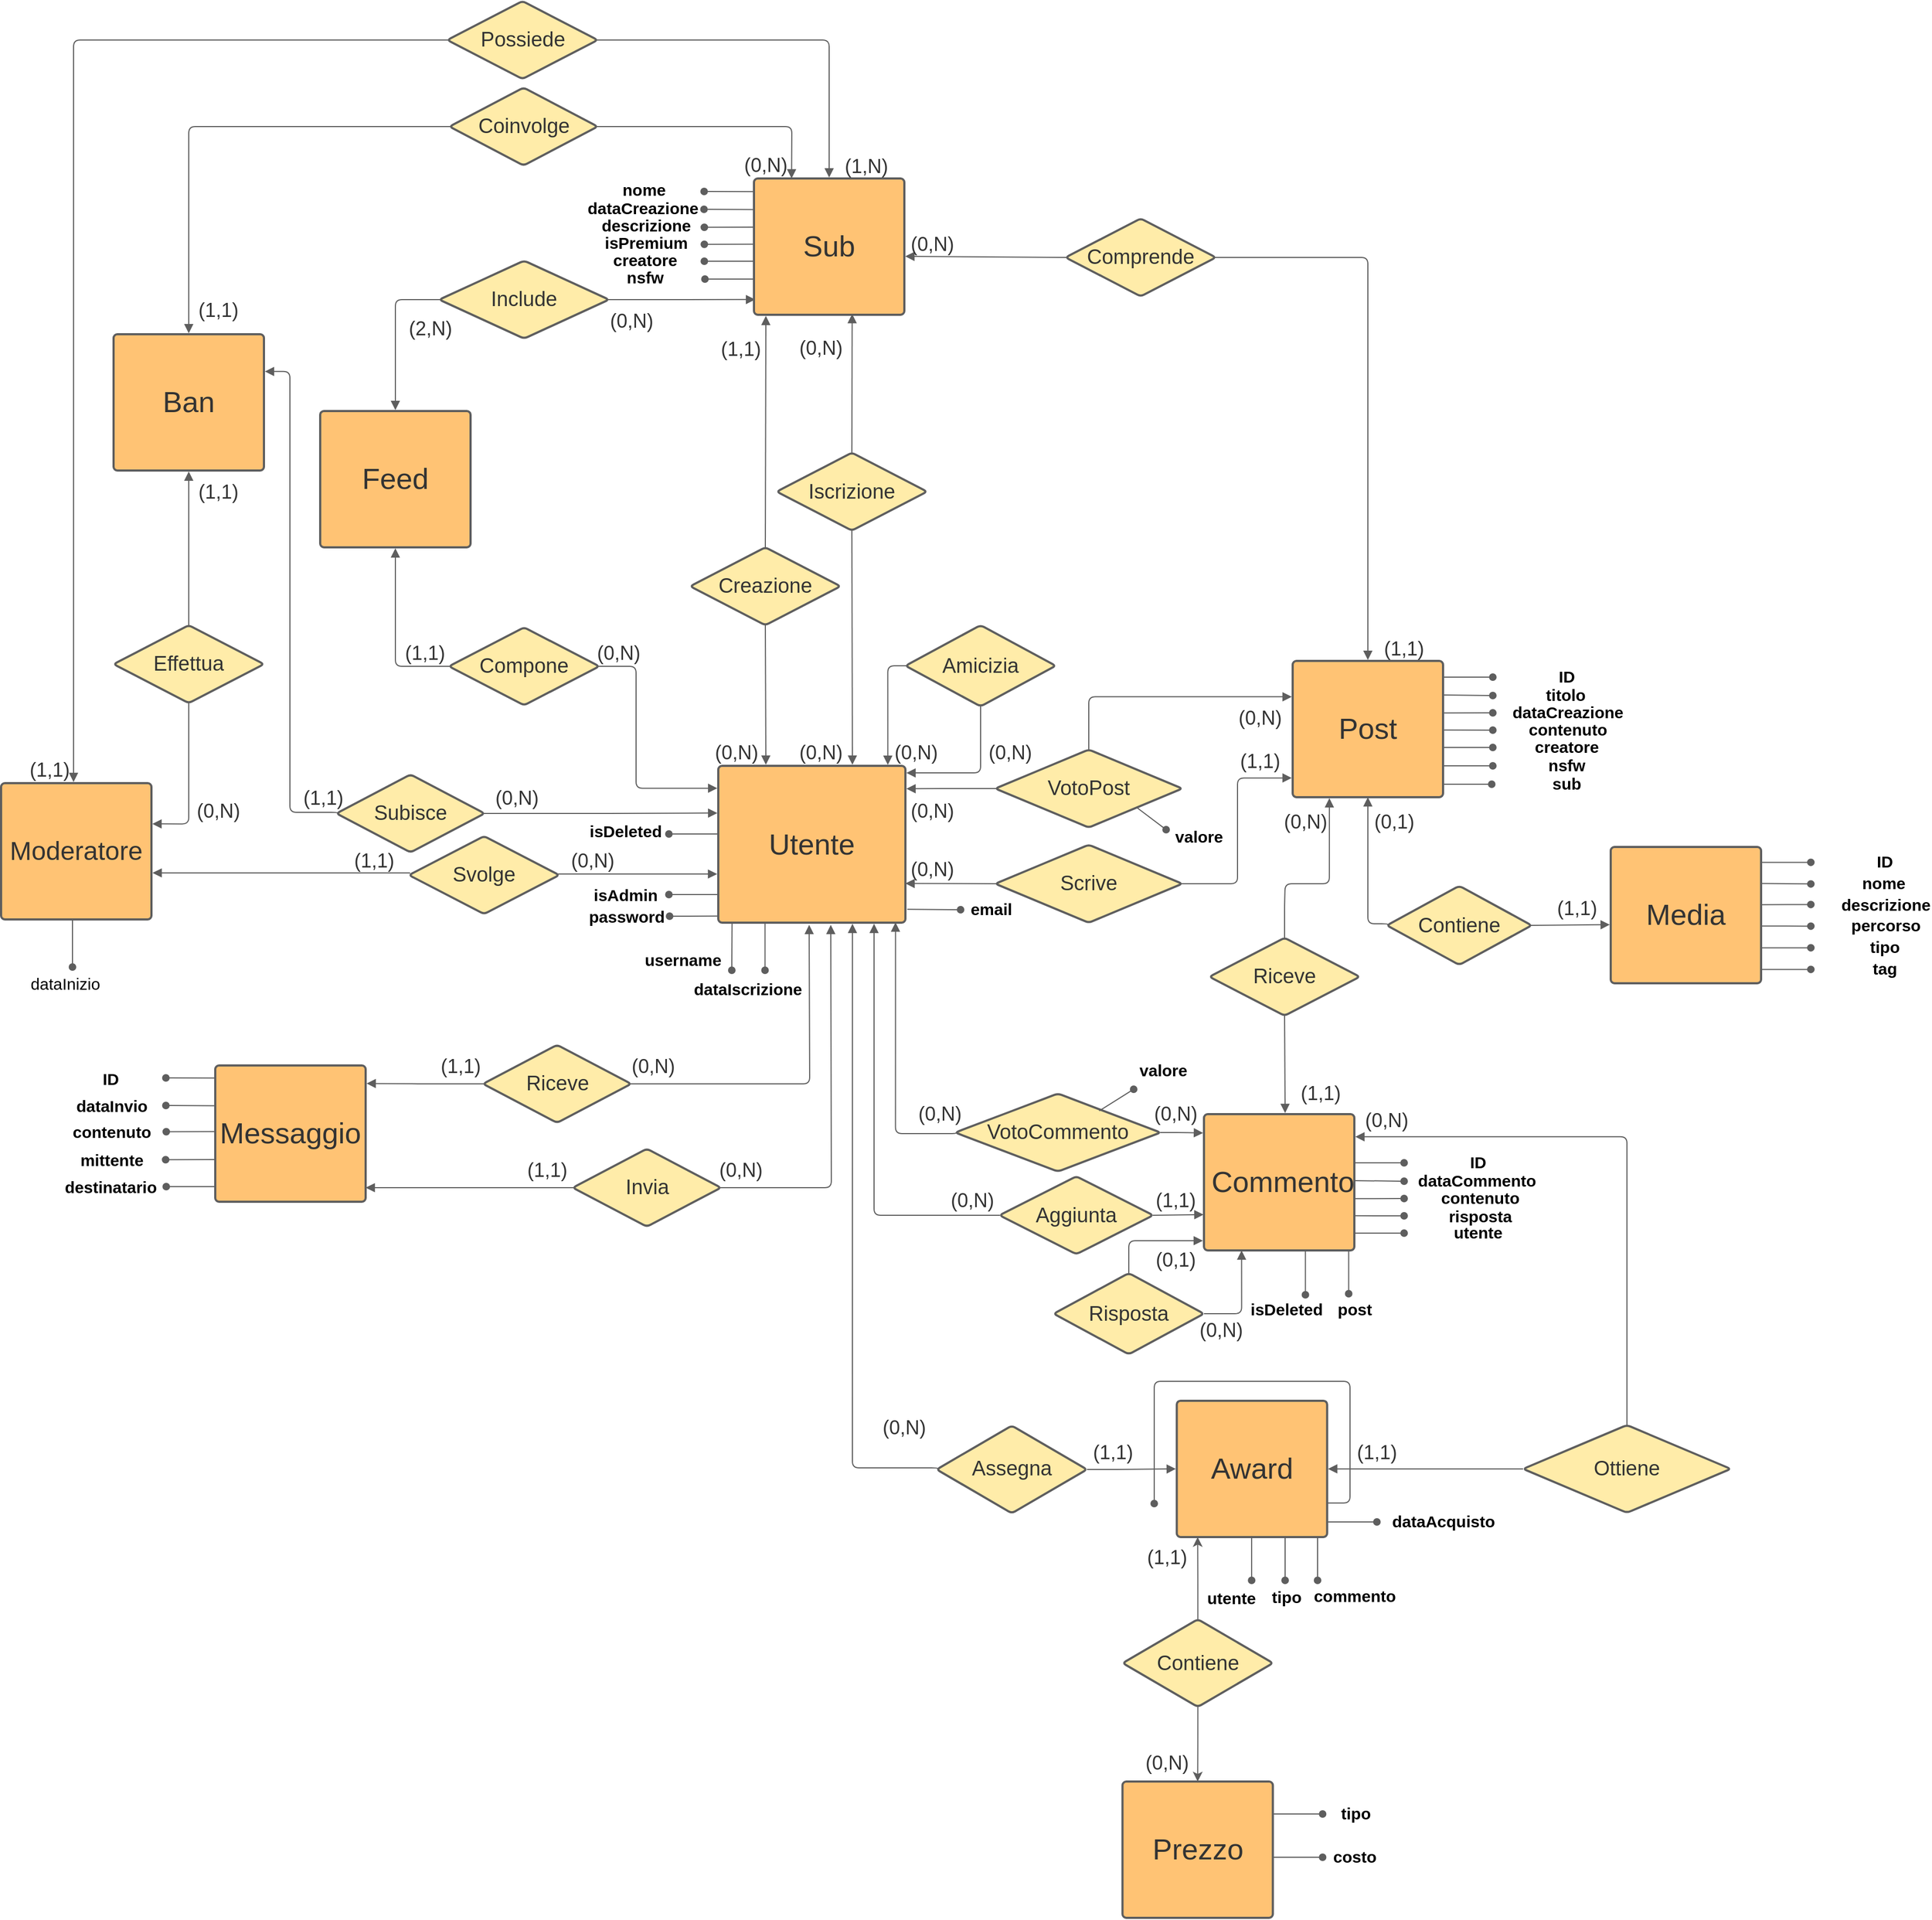 <mxfile version="14.1.5" type="github">
  <diagram id="yDZNZEaYdnecjmXSINiD" name="Page-1">
    <mxGraphModel dx="2771" dy="1789" grid="1" gridSize="10" guides="1" tooltips="1" connect="1" arrows="1" fold="1" page="1" pageScale="1" pageWidth="827" pageHeight="1169" math="0" shadow="0">
      <root>
        <mxCell id="0" />
        <mxCell id="1" parent="0" />
        <mxCell id="slzZj2nYpp9q2PrkH6n9-228" value="" style="endArrow=oval;html=1;startArrow=none;startFill=0;strokeColor=#5e5e5e;strokeWidth=1;endFill=1;" parent="1" edge="1">
          <mxGeometry width="50" height="50" relative="1" as="geometry">
            <mxPoint x="506" y="651" as="sourcePoint" />
            <mxPoint x="552" y="651" as="targetPoint" />
            <Array as="points">
              <mxPoint x="520" y="651" />
            </Array>
          </mxGeometry>
        </mxCell>
        <mxCell id="slzZj2nYpp9q2PrkH6n9-229" value="nsfw" style="edgeLabel;html=1;align=center;verticalAlign=middle;resizable=0;points=[];fontSize=15;fontStyle=1;autosize=0;resizeWidth=0;" parent="slzZj2nYpp9q2PrkH6n9-228" vertex="1" connectable="0">
          <mxGeometry x="-0.492" relative="1" as="geometry">
            <mxPoint x="102.33" y="-1.02" as="offset" />
          </mxGeometry>
        </mxCell>
        <UserObject label="(0,N)" lucidchartObjectId="5Z11jnNYv.fa" id="slzZj2nYpp9q2PrkH6n9-9">
          <mxCell style="html=1;overflow=block;blockSpacing=1;whiteSpace=wrap;strokeColor=none;fillColor=none;whiteSpace=wrap;fontSize=18;fontColor=#333333;align=center;spacing=0;strokeOpacity=100;fillOpacity=100;rounded=1;absoluteArcSize=1;arcSize=7;strokeWidth=2;" parent="1" vertex="1">
            <mxGeometry x="-168" y="626" width="42" height="25" as="geometry" />
          </mxCell>
        </UserObject>
        <UserObject label="Utente" lucidchartObjectId="5Z11nYX659Pr" id="slzZj2nYpp9q2PrkH6n9-10">
          <mxCell style="html=1;overflow=block;blockSpacing=1;whiteSpace=wrap;;whiteSpace=wrap;fontSize=27;fontColor=#333333;align=center;spacing=7;strokeColor=#5e5e5e;strokeOpacity=100;fillOpacity=100;rounded=1;absoluteArcSize=1;arcSize=7;fillColor=#ffc374;strokeWidth=2;" parent="1" vertex="1">
            <mxGeometry x="-164" y="651" width="173" height="145" as="geometry" />
          </mxCell>
        </UserObject>
        <UserObject label="Sub" lucidchartObjectId="5Z11T_onsmou" id="slzZj2nYpp9q2PrkH6n9-11">
          <mxCell style="html=1;overflow=block;blockSpacing=1;whiteSpace=wrap;;whiteSpace=wrap;fontSize=27;fontColor=#333333;align=center;spacing=7;strokeColor=#5e5e5e;strokeOpacity=100;fillOpacity=100;rounded=1;absoluteArcSize=1;arcSize=7;fillColor=#ffc374;strokeWidth=2;" parent="1" vertex="1">
            <mxGeometry x="-131" y="108" width="139" height="126" as="geometry" />
          </mxCell>
        </UserObject>
        <UserObject label="Post" lucidchartObjectId="5Z11ZcP1FELY" id="slzZj2nYpp9q2PrkH6n9-12">
          <mxCell style="html=1;overflow=block;blockSpacing=1;whiteSpace=wrap;;whiteSpace=wrap;fontSize=27;fontColor=#333333;align=center;spacing=7;strokeColor=#5e5e5e;strokeOpacity=100;fillOpacity=100;rounded=1;absoluteArcSize=1;arcSize=7;fillColor=#ffc374;strokeWidth=2;" parent="1" vertex="1">
            <mxGeometry x="367" y="554" width="139" height="126" as="geometry" />
          </mxCell>
        </UserObject>
        <UserObject label="Commento" lucidchartObjectId="5Z11oSnabF5H" id="slzZj2nYpp9q2PrkH6n9-13">
          <mxCell style="html=1;overflow=block;blockSpacing=1;whiteSpace=wrap;;whiteSpace=wrap;fontSize=27;fontColor=#333333;align=center;spacing=7;strokeColor=#5e5e5e;strokeOpacity=100;fillOpacity=100;rounded=1;absoluteArcSize=1;arcSize=7;fillColor=#ffc374;strokeWidth=2;" parent="1" vertex="1">
            <mxGeometry x="285" y="973" width="139" height="126" as="geometry" />
          </mxCell>
        </UserObject>
        <UserObject label="Creazione" lucidchartObjectId="5Z11Syj31W8f" id="slzZj2nYpp9q2PrkH6n9-14">
          <mxCell style="html=1;overflow=block;blockSpacing=1;whiteSpace=wrap;rhombus;whiteSpace=wrap;fontSize=19;fontColor=#333333;align=center;spacing=3;strokeColor=#5e5e5e;strokeOpacity=100;fillOpacity=100;rounded=1;absoluteArcSize=1;arcSize=7;fillColor=#ffeca9;strokeWidth=2;" parent="1" vertex="1">
            <mxGeometry x="-190" y="449" width="139" height="72" as="geometry" />
          </mxCell>
        </UserObject>
        <UserObject label="VotoPost" lucidchartObjectId="5Z11PgHP7o6r" id="slzZj2nYpp9q2PrkH6n9-15">
          <mxCell style="html=1;overflow=block;blockSpacing=1;whiteSpace=wrap;rhombus;whiteSpace=wrap;fontSize=19;fontColor=#333333;align=center;spacing=3;strokeColor=#5e5e5e;strokeOpacity=100;fillOpacity=100;rounded=1;absoluteArcSize=1;arcSize=7;fillColor=#ffeca9;strokeWidth=2;" parent="1" vertex="1">
            <mxGeometry x="92" y="636" width="173" height="72" as="geometry" />
          </mxCell>
        </UserObject>
        <UserObject label="Scrive" lucidchartObjectId="5Z11AduAvgHk" id="slzZj2nYpp9q2PrkH6n9-16">
          <mxCell style="html=1;overflow=block;blockSpacing=1;whiteSpace=wrap;rhombus;whiteSpace=wrap;fontSize=19;fontColor=#333333;align=center;spacing=3;strokeColor=#5e5e5e;strokeOpacity=100;fillOpacity=100;rounded=1;absoluteArcSize=1;arcSize=7;fillColor=#ffeca9;strokeWidth=2;" parent="1" vertex="1">
            <mxGeometry x="92" y="724" width="173" height="72" as="geometry" />
          </mxCell>
        </UserObject>
        <UserObject label="" lucidchartObjectId="5Z11izssXkuJ" id="slzZj2nYpp9q2PrkH6n9-17">
          <mxCell style="html=1;jettySize=18;whiteSpace=wrap;fontSize=11;strokeColor=#5E5E5E;rounded=1;arcSize=12;startArrow=none;;endArrow=block;endFill=1;;exitX=0.006;exitY=0.5;exitPerimeter=0;entryX=1;entryY=0.75;entryDx=0;entryDy=0;" parent="1" source="slzZj2nYpp9q2PrkH6n9-16" target="slzZj2nYpp9q2PrkH6n9-10" edge="1">
            <mxGeometry width="100" height="100" relative="1" as="geometry" />
          </mxCell>
        </UserObject>
        <UserObject label="" lucidchartObjectId="5Z11i5Vyu13C" id="slzZj2nYpp9q2PrkH6n9-18">
          <mxCell style="html=1;jettySize=18;whiteSpace=wrap;fontSize=11;strokeColor=#5E5E5E;rounded=1;arcSize=12;edgeStyle=orthogonalEdgeStyle;startArrow=none;;endArrow=block;endFill=1;;exitX=0.006;exitY=0.5;exitPerimeter=0;entryX=1.005;entryY=0.146;entryPerimeter=0;" parent="1" source="slzZj2nYpp9q2PrkH6n9-15" target="slzZj2nYpp9q2PrkH6n9-10" edge="1">
            <mxGeometry width="100" height="100" relative="1" as="geometry">
              <Array as="points" />
            </mxGeometry>
          </mxCell>
        </UserObject>
        <UserObject label="Comprende" lucidchartObjectId="5Z11DL2pK7IQ" id="slzZj2nYpp9q2PrkH6n9-19">
          <mxCell style="html=1;overflow=block;blockSpacing=1;whiteSpace=wrap;rhombus;whiteSpace=wrap;fontSize=19;fontColor=#333333;align=center;spacing=3;strokeColor=#5e5e5e;strokeOpacity=100;fillOpacity=100;rounded=1;absoluteArcSize=1;arcSize=7;fillColor=#ffeca9;strokeWidth=2;" parent="1" vertex="1">
            <mxGeometry x="157" y="145" width="139" height="72" as="geometry" />
          </mxCell>
        </UserObject>
        <UserObject label="Riceve" lucidchartObjectId="5Z11WP3Co58E" id="slzZj2nYpp9q2PrkH6n9-20">
          <mxCell style="html=1;overflow=block;blockSpacing=1;whiteSpace=wrap;rhombus;whiteSpace=wrap;fontSize=19;fontColor=#333333;align=center;spacing=3;strokeColor=#5e5e5e;strokeOpacity=100;fillOpacity=100;rounded=1;absoluteArcSize=1;arcSize=7;fillColor=#ffeca9;strokeWidth=2;" parent="1" vertex="1">
            <mxGeometry x="290" y="810" width="139" height="72" as="geometry" />
          </mxCell>
        </UserObject>
        <UserObject label="" lucidchartObjectId="5Z11U962jJ6L" id="slzZj2nYpp9q2PrkH6n9-21">
          <mxCell style="html=1;jettySize=18;whiteSpace=wrap;fontSize=11;strokeColor=#5E5E5E;rounded=1;arcSize=12;edgeStyle=orthogonalEdgeStyle;startArrow=none;;endArrow=block;endFill=1;;exitX=0.5;exitY=0.002;exitPerimeter=0;entryX=0.244;entryY=1.007;entryPerimeter=0;" parent="1" source="slzZj2nYpp9q2PrkH6n9-20" target="slzZj2nYpp9q2PrkH6n9-12" edge="1">
            <mxGeometry width="100" height="100" relative="1" as="geometry">
              <Array as="points">
                <mxPoint x="360" y="780" />
                <mxPoint x="360" y="780" />
                <mxPoint x="360" y="760" />
                <mxPoint x="401" y="760" />
              </Array>
            </mxGeometry>
          </mxCell>
        </UserObject>
        <UserObject label="" lucidchartObjectId="5Z11_2pyLblf" id="slzZj2nYpp9q2PrkH6n9-22">
          <mxCell style="html=1;jettySize=18;whiteSpace=wrap;fontSize=11;strokeColor=#5E5E5E;rounded=1;arcSize=12;startArrow=none;;endArrow=block;endFill=1;;exitX=0.5;exitY=0.998;exitPerimeter=0;" parent="1" source="slzZj2nYpp9q2PrkH6n9-20" edge="1">
            <mxGeometry width="100" height="100" relative="1" as="geometry">
              <mxPoint x="360" y="972" as="targetPoint" />
            </mxGeometry>
          </mxCell>
        </UserObject>
        <UserObject label="VotoCommento" lucidchartObjectId="5Z11uRqC.l_0" id="slzZj2nYpp9q2PrkH6n9-23">
          <mxCell style="html=1;overflow=block;blockSpacing=1;whiteSpace=wrap;rhombus;whiteSpace=wrap;fontSize=19;fontColor=#333333;align=center;spacing=3;strokeColor=#5e5e5e;strokeOpacity=100;fillOpacity=100;rounded=1;absoluteArcSize=1;arcSize=7;fillColor=#ffeca9;strokeWidth=2;" parent="1" vertex="1">
            <mxGeometry x="55" y="954" width="190" height="72" as="geometry" />
          </mxCell>
        </UserObject>
        <UserObject label="Aggiunta" lucidchartObjectId="5Z11qQdxa9NC" id="slzZj2nYpp9q2PrkH6n9-24">
          <mxCell style="html=1;overflow=block;blockSpacing=1;whiteSpace=wrap;rhombus;whiteSpace=wrap;fontSize=19;fontColor=#333333;align=center;spacing=3;strokeColor=#5e5e5e;strokeOpacity=100;fillOpacity=100;rounded=1;absoluteArcSize=1;arcSize=7;fillColor=#ffeca9;strokeWidth=2;" parent="1" vertex="1">
            <mxGeometry x="96" y="1030.5" width="142" height="72" as="geometry" />
          </mxCell>
        </UserObject>
        <UserObject label="" lucidchartObjectId="5Z11gAFnR2~T" id="slzZj2nYpp9q2PrkH6n9-25">
          <mxCell style="html=1;jettySize=18;whiteSpace=wrap;fontSize=11;strokeColor=#5E5E5E;rounded=1;arcSize=12;edgeStyle=orthogonalEdgeStyle;startArrow=none;;endArrow=block;endFill=1;;exitX=0.003;exitY=0.5;exitPerimeter=0;" parent="1" source="slzZj2nYpp9q2PrkH6n9-24" edge="1">
            <mxGeometry width="100" height="100" relative="1" as="geometry">
              <Array as="points">
                <mxPoint x="-20" y="1067" />
              </Array>
              <mxPoint x="-20" y="797" as="targetPoint" />
            </mxGeometry>
          </mxCell>
        </UserObject>
        <UserObject label="" lucidchartObjectId="5Z11UxAj89NH" id="slzZj2nYpp9q2PrkH6n9-26">
          <mxCell style="html=1;jettySize=18;whiteSpace=wrap;fontSize=11;strokeColor=#5E5E5E;rounded=1;arcSize=12;startArrow=none;;endArrow=block;endFill=1;;exitX=0.997;exitY=0.5;exitPerimeter=0;entryX=-0.003;entryY=0.737;entryDx=0;entryDy=0;entryPerimeter=0;" parent="1" source="slzZj2nYpp9q2PrkH6n9-24" target="slzZj2nYpp9q2PrkH6n9-13" edge="1">
            <mxGeometry width="100" height="100" relative="1" as="geometry">
              <mxPoint x="285" y="1082" as="targetPoint" />
            </mxGeometry>
          </mxCell>
        </UserObject>
        <UserObject label="Risposta" lucidchartObjectId="5Z110mMXI5NF" id="slzZj2nYpp9q2PrkH6n9-27">
          <mxCell style="html=1;overflow=block;blockSpacing=1;whiteSpace=wrap;rhombus;whiteSpace=wrap;fontSize=19;fontColor=#333333;align=center;spacing=3;strokeColor=#5e5e5e;strokeOpacity=100;fillOpacity=100;rounded=1;absoluteArcSize=1;arcSize=7;fillColor=#ffeca9;strokeWidth=2;" parent="1" vertex="1">
            <mxGeometry x="146" y="1120" width="139" height="75" as="geometry" />
          </mxCell>
        </UserObject>
        <UserObject label="" lucidchartObjectId="5Z11sGWukUJt" id="slzZj2nYpp9q2PrkH6n9-28">
          <mxCell style="html=1;jettySize=18;whiteSpace=wrap;fontSize=11;strokeColor=#5E5E5E;rounded=1;arcSize=12;edgeStyle=orthogonalEdgeStyle;startArrow=none;;endArrow=block;endFill=1;;exitX=1;exitY=0.5;entryX=0.25;entryY=1;exitDx=0;exitDy=0;entryDx=0;entryDy=0;" parent="1" source="slzZj2nYpp9q2PrkH6n9-27" target="slzZj2nYpp9q2PrkH6n9-13" edge="1">
            <mxGeometry width="100" height="100" relative="1" as="geometry">
              <Array as="points" />
            </mxGeometry>
          </mxCell>
        </UserObject>
        <UserObject label="Media" lucidchartObjectId="5Z11tEEgMzp." id="slzZj2nYpp9q2PrkH6n9-29">
          <mxCell style="html=1;overflow=block;blockSpacing=1;whiteSpace=wrap;;whiteSpace=wrap;fontSize=27;fontColor=#333333;align=center;spacing=3;strokeColor=#5e5e5e;strokeOpacity=100;fillOpacity=100;rounded=1;absoluteArcSize=1;arcSize=7;fillColor=#ffc374;strokeWidth=2;" parent="1" vertex="1">
            <mxGeometry x="661" y="726" width="139" height="126" as="geometry" />
          </mxCell>
        </UserObject>
        <UserObject label="Contiene" lucidchartObjectId="5Z11jG~nFGgs" id="slzZj2nYpp9q2PrkH6n9-30">
          <mxCell style="html=1;overflow=block;blockSpacing=1;whiteSpace=wrap;rhombus;whiteSpace=wrap;fontSize=19;fontColor=#333333;align=center;spacing=3;strokeColor=#5e5e5e;strokeOpacity=100;fillOpacity=100;rounded=1;absoluteArcSize=1;arcSize=7;fillColor=#ffeca9;strokeWidth=2;" parent="1" vertex="1">
            <mxGeometry x="454" y="762" width="134" height="73" as="geometry" />
          </mxCell>
        </UserObject>
        <UserObject label="" lucidchartObjectId="5Z11-9_bKaWF" id="slzZj2nYpp9q2PrkH6n9-31">
          <mxCell style="html=1;jettySize=18;whiteSpace=wrap;fontSize=11;strokeColor=#5E5E5E;rounded=1;arcSize=12;edgeStyle=orthogonalEdgeStyle;startArrow=none;;endArrow=block;endFill=1;;exitX=0.008;exitY=0.5;exitPerimeter=0;entryX=0.5;entryY=1;entryDx=0;entryDy=0;" parent="1" source="slzZj2nYpp9q2PrkH6n9-30" target="slzZj2nYpp9q2PrkH6n9-12" edge="1">
            <mxGeometry width="100" height="100" relative="1" as="geometry">
              <Array as="points">
                <mxPoint x="455" y="797" />
                <mxPoint x="436" y="797" />
              </Array>
            </mxGeometry>
          </mxCell>
        </UserObject>
        <UserObject label="Ban" lucidchartObjectId="5Z11-qL5h7Zo" id="slzZj2nYpp9q2PrkH6n9-32">
          <mxCell style="html=1;overflow=block;blockSpacing=1;whiteSpace=wrap;;whiteSpace=wrap;fontSize=27;fontColor=#333333;align=center;spacing=7;strokeColor=#5e5e5e;strokeOpacity=100;fillOpacity=100;rounded=1;absoluteArcSize=1;arcSize=7;fillColor=#ffc374;strokeWidth=2;" parent="1" vertex="1">
            <mxGeometry x="-723" y="252" width="139" height="126" as="geometry" />
          </mxCell>
        </UserObject>
        <UserObject label="Moderatore" lucidchartObjectId="5Z11tU0m_Kim" id="slzZj2nYpp9q2PrkH6n9-33">
          <mxCell style="html=1;overflow=block;blockSpacing=1;whiteSpace=wrap;;whiteSpace=wrap;fontSize=24;fontColor=#333333;align=center;spacing=7;strokeColor=#5e5e5e;strokeOpacity=100;fillOpacity=100;rounded=1;absoluteArcSize=1;arcSize=7;fillColor=#ffc374;strokeWidth=2;" parent="1" vertex="1">
            <mxGeometry x="-827" y="667" width="139" height="126" as="geometry" />
          </mxCell>
        </UserObject>
        <UserObject label="Effettua" lucidchartObjectId="5Z11YIwC4oJA" id="slzZj2nYpp9q2PrkH6n9-34">
          <mxCell style="html=1;overflow=block;blockSpacing=1;whiteSpace=wrap;rhombus;whiteSpace=wrap;fontSize=19;fontColor=#333333;align=center;spacing=3;strokeColor=#5e5e5e;strokeOpacity=100;fillOpacity=100;rounded=1;absoluteArcSize=1;arcSize=7;fillColor=#ffeca9;strokeWidth=2;" parent="1" vertex="1">
            <mxGeometry x="-723" y="521" width="139" height="72" as="geometry" />
          </mxCell>
        </UserObject>
        <UserObject label="" lucidchartObjectId="5Z111G0WaBB_" id="slzZj2nYpp9q2PrkH6n9-35">
          <mxCell style="html=1;jettySize=18;whiteSpace=wrap;fontSize=11;strokeColor=#5E5E5E;rounded=1;arcSize=12;startArrow=none;;endArrow=block;endFill=1;;exitX=0.992;exitY=0.5;exitPerimeter=0;entryX=-0.006;entryY=0.57;entryPerimeter=0;" parent="1" source="slzZj2nYpp9q2PrkH6n9-30" target="slzZj2nYpp9q2PrkH6n9-29" edge="1">
            <mxGeometry width="100" height="100" relative="1" as="geometry" />
          </mxCell>
        </UserObject>
        <UserObject label="Svolge" lucidchartObjectId="5Z119F6c1oJ4" id="slzZj2nYpp9q2PrkH6n9-36">
          <mxCell style="html=1;overflow=block;blockSpacing=1;whiteSpace=wrap;rhombus;whiteSpace=wrap;fontSize=19;fontColor=#333333;align=center;spacing=3;strokeColor=#5e5e5e;strokeOpacity=100;fillOpacity=100;rounded=1;absoluteArcSize=1;arcSize=7;fillColor=#ffeca9;strokeWidth=2;" parent="1" vertex="1">
            <mxGeometry x="-450" y="716" width="139" height="72" as="geometry" />
          </mxCell>
        </UserObject>
        <UserObject label="Subisce" lucidchartObjectId="5Z118ISZ76tE" id="slzZj2nYpp9q2PrkH6n9-37">
          <mxCell style="html=1;overflow=block;blockSpacing=1;whiteSpace=wrap;rhombus;whiteSpace=wrap;fontSize=19;fontColor=#333333;align=center;spacing=3;strokeColor=#5e5e5e;strokeOpacity=100;fillOpacity=100;rounded=1;absoluteArcSize=1;arcSize=7;fillColor=#ffeca9;strokeWidth=2;" parent="1" vertex="1">
            <mxGeometry x="-517" y="659" width="137" height="72" as="geometry" />
          </mxCell>
        </UserObject>
        <UserObject label="" lucidchartObjectId="5Z11K42ZWmKD" id="slzZj2nYpp9q2PrkH6n9-38">
          <mxCell style="html=1;jettySize=18;whiteSpace=wrap;fontSize=11;strokeColor=#5E5E5E;rounded=1;arcSize=12;edgeStyle=orthogonalEdgeStyle;startArrow=none;;endArrow=block;endFill=1;;exitX=0.008;exitY=0.5;exitPerimeter=0;entryX=1.006;entryY=0.273;entryPerimeter=0;" parent="1" source="slzZj2nYpp9q2PrkH6n9-37" target="slzZj2nYpp9q2PrkH6n9-32" edge="1">
            <mxGeometry width="100" height="100" relative="1" as="geometry">
              <Array as="points">
                <mxPoint x="-560" y="694" />
                <mxPoint x="-560" y="286" />
              </Array>
            </mxGeometry>
          </mxCell>
        </UserObject>
        <UserObject label="Possiede" lucidchartObjectId="5Z11ToOh66SS" id="slzZj2nYpp9q2PrkH6n9-39">
          <mxCell style="html=1;overflow=block;blockSpacing=1;whiteSpace=wrap;rhombus;whiteSpace=wrap;fontSize=19;fontColor=#333333;align=center;spacing=3;strokeColor=#5e5e5e;strokeOpacity=100;fillOpacity=100;rounded=1;absoluteArcSize=1;arcSize=7;fillColor=#ffeca9;strokeWidth=2;" parent="1" vertex="1">
            <mxGeometry x="-414.5" y="-56" width="139" height="72" as="geometry" />
          </mxCell>
        </UserObject>
        <UserObject label="Coinvolge" lucidchartObjectId="5Z11NZ_iXVaZ" id="slzZj2nYpp9q2PrkH6n9-40">
          <mxCell style="html=1;overflow=block;blockSpacing=1;whiteSpace=wrap;rhombus;whiteSpace=wrap;fontSize=19;fontColor=#333333;align=center;spacing=3;strokeColor=#5e5e5e;strokeOpacity=100;fillOpacity=100;rounded=1;absoluteArcSize=1;arcSize=7;fillColor=#ffeca9;strokeWidth=2;" parent="1" vertex="1">
            <mxGeometry x="-412.5" y="24" width="137" height="72" as="geometry" />
          </mxCell>
        </UserObject>
        <UserObject label="" lucidchartObjectId="5Z11xf0tmfcv" id="slzZj2nYpp9q2PrkH6n9-41">
          <mxCell style="html=1;jettySize=18;whiteSpace=wrap;fontSize=11;strokeColor=#5E5E5E;rounded=1;arcSize=12;edgeStyle=orthogonalEdgeStyle;startArrow=none;;endArrow=block;endFill=1;;exitX=0.008;exitY=0.5;exitPerimeter=0;" parent="1" source="slzZj2nYpp9q2PrkH6n9-39" edge="1">
            <mxGeometry width="100" height="100" relative="1" as="geometry">
              <Array as="points">
                <mxPoint x="-760" y="-20" />
              </Array>
              <mxPoint x="-760" y="666" as="targetPoint" />
            </mxGeometry>
          </mxCell>
        </UserObject>
        <UserObject label="" lucidchartObjectId="5Z11qix6UHHO" id="slzZj2nYpp9q2PrkH6n9-42">
          <mxCell style="html=1;jettySize=18;whiteSpace=wrap;fontSize=11;strokeColor=#5E5E5E;rounded=1;arcSize=12;startArrow=none;;endArrow=block;endFill=1;;exitX=0.992;exitY=0.5;exitPerimeter=0;entryX=0.25;entryY=0;entryDx=0;entryDy=0;" parent="1" source="slzZj2nYpp9q2PrkH6n9-40" target="slzZj2nYpp9q2PrkH6n9-11" edge="1">
            <mxGeometry width="100" height="100" relative="1" as="geometry">
              <Array as="points">
                <mxPoint x="-96" y="60" />
              </Array>
              <mxPoint x="-129" y="120" as="targetPoint" />
            </mxGeometry>
          </mxCell>
        </UserObject>
        <UserObject label="" lucidchartObjectId="5Z116_kDXXJ~" id="slzZj2nYpp9q2PrkH6n9-43">
          <mxCell style="html=1;jettySize=18;whiteSpace=wrap;fontSize=11;strokeColor=#5E5E5E;rounded=1;arcSize=12;startArrow=none;;endArrow=block;endFill=1;;exitX=0.008;exitY=0.5;exitPerimeter=0;entryX=1.006;entryY=0.571;entryPerimeter=0;" parent="1" source="slzZj2nYpp9q2PrkH6n9-19" target="slzZj2nYpp9q2PrkH6n9-11" edge="1">
            <mxGeometry width="100" height="100" relative="1" as="geometry" />
          </mxCell>
        </UserObject>
        <UserObject label="Feed" lucidchartObjectId="5Z11r3Dl_LUG" id="slzZj2nYpp9q2PrkH6n9-44">
          <mxCell style="html=1;overflow=block;blockSpacing=1;whiteSpace=wrap;;whiteSpace=wrap;fontSize=27;fontColor=#333333;align=center;spacing=7;strokeColor=#5e5e5e;strokeOpacity=100;fillOpacity=100;rounded=1;absoluteArcSize=1;arcSize=7;fillColor=#ffc374;strokeWidth=2;" parent="1" vertex="1">
            <mxGeometry x="-532" y="323" width="139" height="126" as="geometry" />
          </mxCell>
        </UserObject>
        <UserObject label="Compone" lucidchartObjectId="5Z11OJM.wt_c" id="slzZj2nYpp9q2PrkH6n9-45">
          <mxCell style="html=1;overflow=block;blockSpacing=1;whiteSpace=wrap;rhombus;whiteSpace=wrap;fontSize=19;fontColor=#333333;align=center;spacing=3;strokeColor=#5e5e5e;strokeOpacity=100;fillOpacity=100;rounded=1;absoluteArcSize=1;arcSize=7;fillColor=#ffeca9;strokeWidth=2;" parent="1" vertex="1">
            <mxGeometry x="-413" y="523" width="139" height="72" as="geometry" />
          </mxCell>
        </UserObject>
        <UserObject label="Include" lucidchartObjectId="5Z116CULyFv5" id="slzZj2nYpp9q2PrkH6n9-46">
          <mxCell style="html=1;overflow=block;blockSpacing=1;whiteSpace=wrap;rhombus;whiteSpace=wrap;fontSize=19;fontColor=#333333;align=center;spacing=3;strokeColor=#5e5e5e;strokeOpacity=100;fillOpacity=100;rounded=1;absoluteArcSize=1;arcSize=7;fillColor=#ffeca9;strokeWidth=2;" parent="1" vertex="1">
            <mxGeometry x="-422" y="184" width="157" height="72" as="geometry" />
          </mxCell>
        </UserObject>
        <UserObject label="" lucidchartObjectId="5Z11rAjo7-qb" id="slzZj2nYpp9q2PrkH6n9-47">
          <mxCell style="html=1;jettySize=18;whiteSpace=wrap;fontSize=11;strokeColor=#5E5E5E;rounded=1;arcSize=12;edgeStyle=orthogonalEdgeStyle;startArrow=none;;endArrow=block;endFill=1;;exitX=0.007;exitY=0.5;exitPerimeter=0;entryX=0.5;entryY=-0.007;entryPerimeter=0;" parent="1" source="slzZj2nYpp9q2PrkH6n9-46" target="slzZj2nYpp9q2PrkH6n9-44" edge="1">
            <mxGeometry width="100" height="100" relative="1" as="geometry">
              <Array as="points">
                <mxPoint x="-462" y="220" />
              </Array>
            </mxGeometry>
          </mxCell>
        </UserObject>
        <UserObject label="" lucidchartObjectId="5Z11dD4BgISq" id="slzZj2nYpp9q2PrkH6n9-48">
          <mxCell style="html=1;jettySize=18;whiteSpace=wrap;fontSize=11;strokeColor=#5E5E5E;rounded=1;arcSize=12;edgeStyle=orthogonalEdgeStyle;startArrow=none;;endArrow=block;endFill=1;;exitX=0.008;exitY=0.5;exitPerimeter=0;entryX=0.5;entryY=1.007;entryPerimeter=0;" parent="1" source="slzZj2nYpp9q2PrkH6n9-45" target="slzZj2nYpp9q2PrkH6n9-44" edge="1">
            <mxGeometry width="100" height="100" relative="1" as="geometry">
              <Array as="points">
                <mxPoint x="-462" y="559" />
              </Array>
            </mxGeometry>
          </mxCell>
        </UserObject>
        <UserObject label="Amicizia" lucidchartObjectId="5Z11pVs4XD9r" id="slzZj2nYpp9q2PrkH6n9-49">
          <mxCell style="html=1;overflow=block;blockSpacing=1;whiteSpace=wrap;rhombus;whiteSpace=wrap;fontSize=19;fontColor=#333333;align=center;spacing=3;strokeColor=#5e5e5e;strokeOpacity=100;fillOpacity=100;rounded=1;absoluteArcSize=1;arcSize=7;fillColor=#ffeca9;strokeWidth=2;" parent="1" vertex="1">
            <mxGeometry x="9" y="521" width="139" height="75" as="geometry" />
          </mxCell>
        </UserObject>
        <UserObject label="" lucidchartObjectId="5Z11gbB91ovn" id="slzZj2nYpp9q2PrkH6n9-50">
          <mxCell style="html=1;jettySize=18;whiteSpace=wrap;fontSize=11;strokeColor=#5E5E5E;rounded=1;arcSize=12;edgeStyle=orthogonalEdgeStyle;startArrow=none;;endArrow=block;endFill=1;;exitX=0.5;exitY=0.998;exitPerimeter=0;entryX=1.005;entryY=0.045;entryPerimeter=0;" parent="1" source="slzZj2nYpp9q2PrkH6n9-49" target="slzZj2nYpp9q2PrkH6n9-10" edge="1">
            <mxGeometry width="100" height="100" relative="1" as="geometry">
              <Array as="points" />
            </mxGeometry>
          </mxCell>
        </UserObject>
        <UserObject label="" lucidchartObjectId="5Z11EI6WQiYW" id="slzZj2nYpp9q2PrkH6n9-51">
          <mxCell style="html=1;jettySize=18;whiteSpace=wrap;fontSize=11;strokeColor=#5E5E5E;rounded=1;arcSize=12;edgeStyle=orthogonalEdgeStyle;startArrow=none;;endArrow=block;endFill=1;;exitX=0.008;exitY=0.5;exitPerimeter=0;entryX=0.906;entryY=-0.006;entryPerimeter=0;" parent="1" source="slzZj2nYpp9q2PrkH6n9-49" target="slzZj2nYpp9q2PrkH6n9-10" edge="1">
            <mxGeometry width="100" height="100" relative="1" as="geometry">
              <Array as="points">
                <mxPoint x="-7" y="559" />
              </Array>
            </mxGeometry>
          </mxCell>
        </UserObject>
        <UserObject label="Award" lucidchartObjectId="5Z11_9Wty6S1" id="slzZj2nYpp9q2PrkH6n9-52">
          <mxCell style="html=1;overflow=block;blockSpacing=1;whiteSpace=wrap;;whiteSpace=wrap;fontSize=27;fontColor=#333333;align=center;spacing=3;strokeColor=#5e5e5e;strokeOpacity=100;fillOpacity=100;rounded=1;absoluteArcSize=1;arcSize=7;fillColor=#ffc374;strokeWidth=2;" parent="1" vertex="1">
            <mxGeometry x="259.85" y="1237.97" width="139" height="126" as="geometry" />
          </mxCell>
        </UserObject>
        <UserObject label="Assegna" lucidchartObjectId="5Z11iGa5ESLG" id="slzZj2nYpp9q2PrkH6n9-53">
          <mxCell style="html=1;overflow=block;blockSpacing=1;whiteSpace=wrap;rhombus;whiteSpace=wrap;fontSize=19;fontColor=#333333;align=center;spacing=3;strokeColor=#5e5e5e;strokeOpacity=100;fillOpacity=100;rounded=1;absoluteArcSize=1;arcSize=7;fillColor=#ffeca9;strokeWidth=2;" parent="1" vertex="1">
            <mxGeometry x="37.85" y="1260.97" width="139" height="81" as="geometry" />
          </mxCell>
        </UserObject>
        <UserObject label="" lucidchartObjectId="5Z11sIX_qyNL" id="slzZj2nYpp9q2PrkH6n9-54">
          <mxCell style="html=1;jettySize=18;whiteSpace=wrap;fontSize=11;strokeColor=#5E5E5E;rounded=1;arcSize=12;edgeStyle=orthogonalEdgeStyle;startArrow=none;;endArrow=block;endFill=1;;entryX=-0.006;entryY=0.5;entryPerimeter=0;exitX=1;exitY=0.5;exitDx=0;exitDy=0;" parent="1" source="slzZj2nYpp9q2PrkH6n9-53" target="slzZj2nYpp9q2PrkH6n9-52" edge="1">
            <mxGeometry width="100" height="100" relative="1" as="geometry">
              <Array as="points">
                <mxPoint x="198.85" y="1300.97" />
              </Array>
              <mxPoint x="178.85" y="1300.97" as="sourcePoint" />
            </mxGeometry>
          </mxCell>
        </UserObject>
        <UserObject label="Ottiene" lucidchartObjectId="5Z11CagnsyLX" id="slzZj2nYpp9q2PrkH6n9-55">
          <mxCell style="html=1;overflow=block;blockSpacing=1;whiteSpace=wrap;rhombus;whiteSpace=wrap;fontSize=19;fontColor=#333333;align=center;spacing=3;strokeColor=#5e5e5e;strokeOpacity=100;fillOpacity=100;rounded=1;absoluteArcSize=1;arcSize=7;fillColor=#ffeca9;strokeWidth=2;" parent="1" vertex="1">
            <mxGeometry x="580" y="1260.47" width="192" height="81" as="geometry" />
          </mxCell>
        </UserObject>
        <UserObject label="" lucidchartObjectId="5Z11KuU5c5hF" id="slzZj2nYpp9q2PrkH6n9-56">
          <mxCell style="html=1;jettySize=18;whiteSpace=wrap;fontSize=11;strokeColor=#5E5E5E;rounded=1;arcSize=12;edgeStyle=orthogonalEdgeStyle;startArrow=none;;endArrow=block;endFill=1;;exitX=0.5;exitY=0;exitPerimeter=0;entryX=1.006;entryY=0.166;entryPerimeter=0;" parent="1" source="slzZj2nYpp9q2PrkH6n9-55" target="slzZj2nYpp9q2PrkH6n9-13" edge="1">
            <mxGeometry width="100" height="100" relative="1" as="geometry">
              <Array as="points" />
            </mxGeometry>
          </mxCell>
        </UserObject>
        <UserObject label="" lucidchartObjectId="5Z11bfRCtRuw" id="slzZj2nYpp9q2PrkH6n9-57">
          <mxCell style="html=1;jettySize=18;whiteSpace=wrap;fontSize=11;strokeColor=#5E5E5E;rounded=1;arcSize=12;edgeStyle=orthogonalEdgeStyle;startArrow=none;;endArrow=block;endFill=1;;exitX=0.5;exitY=0.002;exitPerimeter=0;entryX=0.5;entryY=1.007;entryPerimeter=0;" parent="1" source="slzZj2nYpp9q2PrkH6n9-34" target="slzZj2nYpp9q2PrkH6n9-32" edge="1">
            <mxGeometry width="100" height="100" relative="1" as="geometry">
              <Array as="points" />
            </mxGeometry>
          </mxCell>
        </UserObject>
        <UserObject label="" lucidchartObjectId="5Z11n4iT4uZ4" id="slzZj2nYpp9q2PrkH6n9-58">
          <mxCell style="html=1;jettySize=18;whiteSpace=wrap;fontSize=11;strokeColor=#5E5E5E;rounded=1;arcSize=12;edgeStyle=orthogonalEdgeStyle;startArrow=none;;endArrow=block;endFill=1;;exitX=0.992;exitY=0.5;exitPerimeter=0;entryX=-0.005;entryY=0.143;entryPerimeter=0;" parent="1" source="slzZj2nYpp9q2PrkH6n9-45" target="slzZj2nYpp9q2PrkH6n9-10" edge="1">
            <mxGeometry width="100" height="100" relative="1" as="geometry">
              <Array as="points">
                <mxPoint x="-275" y="559" />
                <mxPoint x="-240" y="559" />
                <mxPoint x="-240" y="672" />
              </Array>
            </mxGeometry>
          </mxCell>
        </UserObject>
        <UserObject label="" lucidchartObjectId="5Z112bqZWkyQ" id="slzZj2nYpp9q2PrkH6n9-59">
          <mxCell style="html=1;jettySize=18;whiteSpace=wrap;fontSize=11;strokeColor=#5E5E5E;rounded=1;arcSize=12;edgeStyle=orthogonalEdgeStyle;startArrow=none;;endArrow=block;endFill=1;;exitX=0.992;exitY=0.5;exitPerimeter=0;entryX=0.5;entryY=-0.007;entryPerimeter=0;" parent="1" source="slzZj2nYpp9q2PrkH6n9-39" target="slzZj2nYpp9q2PrkH6n9-11" edge="1">
            <mxGeometry width="100" height="100" relative="1" as="geometry">
              <Array as="points" />
            </mxGeometry>
          </mxCell>
        </UserObject>
        <UserObject label="" lucidchartObjectId="5Z1130ydW7bh" id="slzZj2nYpp9q2PrkH6n9-60">
          <mxCell style="html=1;jettySize=18;whiteSpace=wrap;fontSize=11;strokeColor=#5E5E5E;rounded=1;arcSize=12;startArrow=none;;endArrow=block;endFill=1;;exitX=0.993;exitY=0.5;exitPerimeter=0;entryX=0.008;entryY=0.888;entryDx=0;entryDy=0;entryPerimeter=0;" parent="1" source="slzZj2nYpp9q2PrkH6n9-46" target="slzZj2nYpp9q2PrkH6n9-11" edge="1">
            <mxGeometry width="100" height="100" relative="1" as="geometry">
              <mxPoint x="-140" y="220" as="targetPoint" />
            </mxGeometry>
          </mxCell>
        </UserObject>
        <UserObject label="Iscrizione" lucidchartObjectId="5Z11dhynnVAx" id="slzZj2nYpp9q2PrkH6n9-61">
          <mxCell style="html=1;overflow=block;blockSpacing=1;whiteSpace=wrap;rhombus;whiteSpace=wrap;fontSize=19;fontColor=#333333;align=center;spacing=3;strokeColor=#5e5e5e;strokeOpacity=100;fillOpacity=100;rounded=1;absoluteArcSize=1;arcSize=7;fillColor=#ffeca9;strokeWidth=2;" parent="1" vertex="1">
            <mxGeometry x="-110" y="361.5" width="139" height="72" as="geometry" />
          </mxCell>
        </UserObject>
        <UserObject label="" lucidchartObjectId="5Z11XeuHcFP2" id="slzZj2nYpp9q2PrkH6n9-62">
          <mxCell style="html=1;jettySize=18;whiteSpace=wrap;fontSize=11;strokeColor=#5E5E5E;rounded=1;arcSize=12;startArrow=none;;endArrow=block;endFill=1;;exitX=0.5;exitY=0.998;exitPerimeter=0;" parent="1" source="slzZj2nYpp9q2PrkH6n9-61" edge="1">
            <mxGeometry width="100" height="100" relative="1" as="geometry">
              <mxPoint x="-40" y="650" as="targetPoint" />
            </mxGeometry>
          </mxCell>
        </UserObject>
        <UserObject label="" lucidchartObjectId="5Z11.4Il8FOT" id="slzZj2nYpp9q2PrkH6n9-63">
          <mxCell style="html=1;jettySize=18;whiteSpace=wrap;fontSize=11;strokeColor=#5E5E5E;rounded=1;arcSize=12;startArrow=none;;endArrow=block;endFill=1;;exitX=0.5;exitY=0.998;exitPerimeter=0;" parent="1" source="slzZj2nYpp9q2PrkH6n9-14" edge="1">
            <mxGeometry width="100" height="100" relative="1" as="geometry">
              <mxPoint x="-120" y="650" as="targetPoint" />
            </mxGeometry>
          </mxCell>
        </UserObject>
        <UserObject label="" lucidchartObjectId="5Z11WpmmcvCm" id="slzZj2nYpp9q2PrkH6n9-64">
          <mxCell style="html=1;jettySize=18;whiteSpace=wrap;fontSize=11;strokeColor=#5E5E5E;rounded=1;arcSize=12;startArrow=none;;endArrow=block;endFill=1;;exitX=0.5;exitY=0.002;exitPerimeter=0;" parent="1" source="slzZj2nYpp9q2PrkH6n9-14" edge="1">
            <mxGeometry width="100" height="100" relative="1" as="geometry">
              <mxPoint x="-120" y="235" as="targetPoint" />
            </mxGeometry>
          </mxCell>
        </UserObject>
        <UserObject label="" lucidchartObjectId="5Z11hPHnX-.g" id="slzZj2nYpp9q2PrkH6n9-65">
          <mxCell style="html=1;jettySize=18;whiteSpace=wrap;fontSize=11;strokeColor=#5E5E5E;rounded=1;arcSize=12;startArrow=none;;endArrow=block;endFill=1;;exitX=0.5;exitY=0.002;exitPerimeter=0;entryX=0.653;entryY=0.994;entryPerimeter=0;entryDx=0;entryDy=0;" parent="1" source="slzZj2nYpp9q2PrkH6n9-61" target="slzZj2nYpp9q2PrkH6n9-11" edge="1">
            <mxGeometry width="100" height="100" relative="1" as="geometry" />
          </mxCell>
        </UserObject>
        <UserObject label="Messaggio" lucidchartObjectId="5Z11IzBW45~f" id="slzZj2nYpp9q2PrkH6n9-66">
          <mxCell style="html=1;overflow=block;blockSpacing=1;whiteSpace=wrap;;whiteSpace=wrap;fontSize=27;fontColor=#333333;align=center;spacing=3;strokeColor=#5e5e5e;strokeOpacity=100;fillOpacity=100;rounded=1;absoluteArcSize=1;arcSize=7;fillColor=#ffc374;strokeWidth=2;" parent="1" vertex="1">
            <mxGeometry x="-629" y="928" width="139" height="126" as="geometry" />
          </mxCell>
        </UserObject>
        <UserObject label="" lucidchartObjectId="5Z11bzBFjJWu" id="slzZj2nYpp9q2PrkH6n9-67">
          <mxCell style="html=1;jettySize=18;whiteSpace=wrap;fontSize=11;strokeColor=#5E5E5E;rounded=1;arcSize=12;edgeStyle=orthogonalEdgeStyle;startArrow=none;;endArrow=block;endFill=1;;exitX=0.003;exitY=0.5;exitPerimeter=0;entryX=0.947;entryY=0.998;entryPerimeter=0;entryDx=0;entryDy=0;" parent="1" source="slzZj2nYpp9q2PrkH6n9-23" target="slzZj2nYpp9q2PrkH6n9-10" edge="1">
            <mxGeometry width="100" height="100" relative="1" as="geometry">
              <Array as="points">
                <mxPoint x="56" y="991" />
                <mxPoint y="991" />
              </Array>
            </mxGeometry>
          </mxCell>
        </UserObject>
        <UserObject label="" lucidchartObjectId="5Z11lgrL3pck" id="slzZj2nYpp9q2PrkH6n9-68">
          <mxCell style="html=1;jettySize=18;whiteSpace=wrap;fontSize=11;strokeColor=#5E5E5E;rounded=1;arcSize=12;edgeStyle=orthogonalEdgeStyle;startArrow=none;;endArrow=block;endFill=1;;exitX=0.997;exitY=0.5;exitPerimeter=0;entryX=-0.006;entryY=0.138;entryPerimeter=0;" parent="1" source="slzZj2nYpp9q2PrkH6n9-23" target="slzZj2nYpp9q2PrkH6n9-13" edge="1">
            <mxGeometry width="100" height="100" relative="1" as="geometry">
              <Array as="points" />
            </mxGeometry>
          </mxCell>
        </UserObject>
        <UserObject label="Invia" lucidchartObjectId="5Z11-Xl3Ivpf" id="slzZj2nYpp9q2PrkH6n9-69">
          <mxCell style="html=1;overflow=block;blockSpacing=1;whiteSpace=wrap;rhombus;whiteSpace=wrap;fontSize=19;fontColor=#333333;align=center;spacing=3;strokeColor=#5e5e5e;strokeOpacity=100;fillOpacity=100;rounded=1;absoluteArcSize=1;arcSize=7;fillColor=#ffeca9;strokeWidth=2;" parent="1" vertex="1">
            <mxGeometry x="-298.5" y="1005" width="137" height="72" as="geometry" />
          </mxCell>
        </UserObject>
        <UserObject label="Riceve" lucidchartObjectId="5Z114LU4GTxU" id="slzZj2nYpp9q2PrkH6n9-70">
          <mxCell style="html=1;overflow=block;blockSpacing=1;whiteSpace=wrap;rhombus;whiteSpace=wrap;fontSize=19;fontColor=#333333;align=center;spacing=3;strokeColor=#5e5e5e;strokeOpacity=100;fillOpacity=100;rounded=1;absoluteArcSize=1;arcSize=7;fillColor=#ffeca9;strokeWidth=2;" parent="1" vertex="1">
            <mxGeometry x="-381.5" y="909" width="137" height="72" as="geometry" />
          </mxCell>
        </UserObject>
        <UserObject label="" lucidchartObjectId="5Z11d4.0gO8H" id="slzZj2nYpp9q2PrkH6n9-71">
          <mxCell style="html=1;jettySize=18;whiteSpace=wrap;fontSize=11;strokeColor=#5E5E5E;rounded=1;arcSize=12;edgeStyle=orthogonalEdgeStyle;startArrow=none;;endArrow=block;endFill=1;;exitX=0.008;exitY=0.5;exitPerimeter=0;entryX=0.717;entryY=1.007;entryDx=0;entryDy=0;entryPerimeter=0;" parent="1" source="slzZj2nYpp9q2PrkH6n9-53" target="slzZj2nYpp9q2PrkH6n9-10" edge="1">
            <mxGeometry width="100" height="100" relative="1" as="geometry">
              <Array as="points">
                <mxPoint x="39" y="1300" />
                <mxPoint x="-40" y="1300" />
              </Array>
              <mxPoint x="-50" y="797" as="targetPoint" />
            </mxGeometry>
          </mxCell>
        </UserObject>
        <UserObject label="" lucidchartObjectId="5Z11anhmgrKD" id="slzZj2nYpp9q2PrkH6n9-72">
          <mxCell style="html=1;jettySize=18;whiteSpace=wrap;fontSize=11;strokeColor=#5E5E5E;rounded=1;arcSize=12;edgeStyle=orthogonalEdgeStyle;startArrow=none;;endArrow=block;endFill=1;;exitX=0;exitY=0.5;entryX=1.006;entryY=0.5;entryPerimeter=0;exitDx=0;exitDy=0;" parent="1" source="slzZj2nYpp9q2PrkH6n9-55" target="slzZj2nYpp9q2PrkH6n9-52" edge="1">
            <mxGeometry width="100" height="100" relative="1" as="geometry">
              <Array as="points" />
              <mxPoint x="503.002" y="1300.47" as="sourcePoint" />
            </mxGeometry>
          </mxCell>
        </UserObject>
        <UserObject label="" lucidchartObjectId="5Z11uqkwDgph" id="slzZj2nYpp9q2PrkH6n9-73">
          <mxCell style="html=1;jettySize=18;whiteSpace=wrap;fontSize=11;strokeColor=#5E5E5E;rounded=1;arcSize=12;edgeStyle=orthogonalEdgeStyle;startArrow=none;;endArrow=oval;endFill=1;;exitX=1;exitY=0.75;exitDx=0;exitDy=0;" parent="1" source="slzZj2nYpp9q2PrkH6n9-52" edge="1">
            <mxGeometry width="100" height="100" relative="1" as="geometry">
              <Array as="points">
                <mxPoint x="420" y="1332" />
                <mxPoint x="420" y="1220" />
                <mxPoint x="239" y="1220" />
              </Array>
              <mxPoint x="239" y="1333" as="targetPoint" />
            </mxGeometry>
          </mxCell>
        </UserObject>
        <UserObject label="" lucidchartObjectId="5Z11Z_Qr8Qe1" id="slzZj2nYpp9q2PrkH6n9-74">
          <mxCell style="html=1;jettySize=18;whiteSpace=wrap;fontSize=11;strokeColor=#5E5E5E;rounded=1;arcSize=12;edgeStyle=orthogonalEdgeStyle;startArrow=none;;endArrow=block;endFill=1;;exitX=0.008;exitY=0.5;exitPerimeter=0;entryX=0.5;entryY=-0.007;entryPerimeter=0;" parent="1" source="slzZj2nYpp9q2PrkH6n9-40" target="slzZj2nYpp9q2PrkH6n9-32" edge="1">
            <mxGeometry width="100" height="100" relative="1" as="geometry">
              <Array as="points" />
            </mxGeometry>
          </mxCell>
        </UserObject>
        <UserObject label="" lucidchartObjectId="5Z11K_A4dE._" id="slzZj2nYpp9q2PrkH6n9-75">
          <mxCell style="html=1;jettySize=18;whiteSpace=wrap;fontSize=11;strokeColor=#5E5E5E;rounded=1;arcSize=12;startArrow=none;;endArrow=block;endFill=1;;exitX=0.992;exitY=0.5;exitPerimeter=0;" parent="1" edge="1">
            <mxGeometry width="100" height="100" relative="1" as="geometry">
              <mxPoint x="-312.112" y="751" as="sourcePoint" />
              <mxPoint x="-165" y="751" as="targetPoint" />
            </mxGeometry>
          </mxCell>
        </UserObject>
        <UserObject label="" lucidchartObjectId="5Z11TvtzWn2T" id="slzZj2nYpp9q2PrkH6n9-76">
          <mxCell style="html=1;jettySize=18;whiteSpace=wrap;fontSize=11;strokeColor=#5E5E5E;rounded=1;arcSize=12;startArrow=none;;endArrow=block;endFill=1;;exitX=0.008;exitY=0.5;exitPerimeter=0;" parent="1" edge="1">
            <mxGeometry width="100" height="100" relative="1" as="geometry">
              <Array as="points">
                <mxPoint x="-687" y="750" />
              </Array>
              <mxPoint x="-448.888" y="750" as="sourcePoint" />
              <mxPoint x="-687" y="750" as="targetPoint" />
            </mxGeometry>
          </mxCell>
        </UserObject>
        <UserObject label="" lucidchartObjectId="5Z11YQdqDQZn" id="slzZj2nYpp9q2PrkH6n9-77">
          <mxCell style="html=1;jettySize=18;whiteSpace=wrap;fontSize=11;strokeColor=#5E5E5E;rounded=1;arcSize=12;edgeStyle=orthogonalEdgeStyle;startArrow=none;;endArrow=block;endFill=1;;exitX=0.5;exitY=0.998;exitPerimeter=0;entryX=1.006;entryY=0.299;entryPerimeter=0;" parent="1" source="slzZj2nYpp9q2PrkH6n9-34" target="slzZj2nYpp9q2PrkH6n9-33" edge="1">
            <mxGeometry width="100" height="100" relative="1" as="geometry">
              <Array as="points" />
            </mxGeometry>
          </mxCell>
        </UserObject>
        <UserObject label="" lucidchartObjectId="5Z11262eVGBi" id="slzZj2nYpp9q2PrkH6n9-78">
          <mxCell style="html=1;jettySize=18;whiteSpace=wrap;fontSize=11;strokeColor=#5E5E5E;rounded=1;arcSize=12;edgeStyle=orthogonalEdgeStyle;startArrow=none;;endArrow=block;endFill=1;;exitX=0.992;exitY=0.5;exitPerimeter=0;entryX=-0.005;entryY=0.301;entryPerimeter=0;" parent="1" source="slzZj2nYpp9q2PrkH6n9-37" target="slzZj2nYpp9q2PrkH6n9-10" edge="1">
            <mxGeometry width="100" height="100" relative="1" as="geometry">
              <Array as="points" />
            </mxGeometry>
          </mxCell>
        </UserObject>
        <UserObject label="" lucidchartObjectId="5Z11PutT9CG~" id="slzZj2nYpp9q2PrkH6n9-79">
          <mxCell style="html=1;jettySize=18;whiteSpace=wrap;fontSize=11;strokeColor=#5E5E5E;rounded=1;arcSize=12;edgeStyle=orthogonalEdgeStyle;startArrow=none;;endArrow=block;endFill=1;;exitX=0.994;exitY=0.5;exitPerimeter=0;entryX=-0.006;entryY=0.859;entryPerimeter=0;" parent="1" source="slzZj2nYpp9q2PrkH6n9-16" target="slzZj2nYpp9q2PrkH6n9-12" edge="1">
            <mxGeometry width="100" height="100" relative="1" as="geometry">
              <Array as="points" />
            </mxGeometry>
          </mxCell>
        </UserObject>
        <UserObject label="" lucidchartObjectId="5Z11IbVUOMD7" id="slzZj2nYpp9q2PrkH6n9-80">
          <mxCell style="html=1;jettySize=18;whiteSpace=wrap;fontSize=11;strokeColor=#5E5E5E;rounded=1;arcSize=12;edgeStyle=orthogonalEdgeStyle;startArrow=none;;endArrow=block;endFill=1;;exitX=0.5;exitY=0;exitPerimeter=0;entryX=-0.006;entryY=0.263;entryPerimeter=0;" parent="1" source="slzZj2nYpp9q2PrkH6n9-15" target="slzZj2nYpp9q2PrkH6n9-12" edge="1">
            <mxGeometry width="100" height="100" relative="1" as="geometry">
              <Array as="points" />
            </mxGeometry>
          </mxCell>
        </UserObject>
        <UserObject label="" lucidchartObjectId="5Z11J_gF9c9J" id="slzZj2nYpp9q2PrkH6n9-81">
          <mxCell style="html=1;jettySize=18;whiteSpace=wrap;fontSize=11;strokeColor=#5E5E5E;rounded=1;arcSize=12;startArrow=none;;endArrow=block;endFill=1;;exitX=0.008;exitY=0.5;exitPerimeter=0;" parent="1" source="slzZj2nYpp9q2PrkH6n9-69" edge="1">
            <mxGeometry width="100" height="100" relative="1" as="geometry">
              <mxPoint x="-490" y="1041" as="targetPoint" />
            </mxGeometry>
          </mxCell>
        </UserObject>
        <UserObject label="" lucidchartObjectId="5Z11JsUkW0Bc" id="slzZj2nYpp9q2PrkH6n9-82">
          <mxCell style="html=1;jettySize=18;whiteSpace=wrap;fontSize=11;strokeColor=#5E5E5E;rounded=1;arcSize=12;edgeStyle=orthogonalEdgeStyle;startArrow=none;;endArrow=block;endFill=1;;exitX=0.008;exitY=0.5;exitPerimeter=0;entryX=1.006;entryY=0.132;entryPerimeter=0;" parent="1" source="slzZj2nYpp9q2PrkH6n9-70" target="slzZj2nYpp9q2PrkH6n9-66" edge="1">
            <mxGeometry width="100" height="100" relative="1" as="geometry">
              <Array as="points" />
            </mxGeometry>
          </mxCell>
        </UserObject>
        <UserObject label="" lucidchartObjectId="5Z11GnWbACi7" id="slzZj2nYpp9q2PrkH6n9-83">
          <mxCell style="html=1;jettySize=18;whiteSpace=wrap;fontSize=11;strokeColor=#5E5E5E;rounded=1;arcSize=12;edgeStyle=orthogonalEdgeStyle;startArrow=none;;endArrow=block;endFill=1;;exitX=0.992;exitY=0.5;exitPerimeter=0;" parent="1" source="slzZj2nYpp9q2PrkH6n9-70" edge="1">
            <mxGeometry width="100" height="100" relative="1" as="geometry">
              <Array as="points" />
              <mxPoint x="-80" y="798" as="targetPoint" />
            </mxGeometry>
          </mxCell>
        </UserObject>
        <UserObject label="" lucidchartObjectId="5Z119HzDhkaY" id="slzZj2nYpp9q2PrkH6n9-84">
          <mxCell style="html=1;jettySize=18;whiteSpace=wrap;fontSize=11;strokeColor=#5E5E5E;rounded=1;arcSize=12;edgeStyle=orthogonalEdgeStyle;startArrow=none;;endArrow=block;endFill=1;;exitX=0.992;exitY=0.5;exitPerimeter=0;" parent="1" source="slzZj2nYpp9q2PrkH6n9-69" edge="1">
            <mxGeometry width="100" height="100" relative="1" as="geometry">
              <Array as="points" />
              <mxPoint x="-60" y="798" as="targetPoint" />
            </mxGeometry>
          </mxCell>
        </UserObject>
        <UserObject label="" lucidchartObjectId="5Z11kN1pvPSC" id="slzZj2nYpp9q2PrkH6n9-85">
          <mxCell style="html=1;jettySize=18;whiteSpace=wrap;fontSize=11;strokeColor=#5E5E5E;rounded=1;arcSize=12;edgeStyle=orthogonalEdgeStyle;startArrow=none;;endArrow=block;endFill=1;;exitX=0.992;exitY=0.5;exitPerimeter=0;entryX=0.5;entryY=-0.007;entryPerimeter=0;" parent="1" source="slzZj2nYpp9q2PrkH6n9-19" target="slzZj2nYpp9q2PrkH6n9-12" edge="1">
            <mxGeometry width="100" height="100" relative="1" as="geometry">
              <Array as="points" />
            </mxGeometry>
          </mxCell>
        </UserObject>
        <UserObject label="" lucidchartObjectId="5Z11l97eUnbX" id="slzZj2nYpp9q2PrkH6n9-86">
          <mxCell style="html=1;jettySize=18;whiteSpace=wrap;fontSize=11;strokeColor=#5E5E5E;rounded=1;arcSize=12;edgeStyle=orthogonalEdgeStyle;startArrow=none;;endArrow=block;endFill=1;;exitX=0.5;exitY=0;exitDx=0;exitDy=0;" parent="1" source="slzZj2nYpp9q2PrkH6n9-27" edge="1">
            <mxGeometry width="100" height="100" relative="1" as="geometry">
              <Array as="points">
                <mxPoint x="216" y="1090" />
              </Array>
              <mxPoint x="284" y="1090" as="targetPoint" />
            </mxGeometry>
          </mxCell>
        </UserObject>
        <UserObject label="(1,1)" lucidchartObjectId="5Z115S1hhG.G" id="slzZj2nYpp9q2PrkH6n9-87">
          <mxCell style="html=1;overflow=block;blockSpacing=1;whiteSpace=wrap;strokeColor=none;fillColor=none;whiteSpace=wrap;fontSize=18;fontColor=#333333;align=center;spacing=0;strokeOpacity=100;fillOpacity=100;rounded=1;absoluteArcSize=1;arcSize=7;strokeWidth=2;" parent="1" vertex="1">
            <mxGeometry x="-164" y="253" width="42" height="25" as="geometry" />
          </mxCell>
        </UserObject>
        <UserObject label="(0,N)" lucidchartObjectId="5Z113NDxofSv" id="slzZj2nYpp9q2PrkH6n9-88">
          <mxCell style="html=1;overflow=block;blockSpacing=1;whiteSpace=wrap;strokeColor=none;fillColor=none;whiteSpace=wrap;fontSize=18;fontColor=#333333;align=center;spacing=0;strokeOpacity=100;fillOpacity=100;rounded=1;absoluteArcSize=1;arcSize=7;strokeWidth=2;" parent="1" vertex="1">
            <mxGeometry x="-90" y="626" width="42" height="25" as="geometry" />
          </mxCell>
        </UserObject>
        <UserObject label="(0,N)" lucidchartObjectId="5Z115MA7gOWO" id="slzZj2nYpp9q2PrkH6n9-89">
          <mxCell style="html=1;overflow=block;blockSpacing=1;whiteSpace=wrap;strokeColor=none;fillColor=none;whiteSpace=wrap;fontSize=18;fontColor=#333333;align=center;spacing=0;strokeOpacity=100;fillOpacity=100;rounded=1;absoluteArcSize=1;arcSize=7;strokeWidth=2;" parent="1" vertex="1">
            <mxGeometry x="-90" y="252" width="42" height="25" as="geometry" />
          </mxCell>
        </UserObject>
        <UserObject label="(0,N)" lucidchartObjectId="5Z11lHZJK1Ye" id="slzZj2nYpp9q2PrkH6n9-90">
          <mxCell style="html=1;overflow=block;blockSpacing=1;whiteSpace=wrap;strokeColor=none;fillColor=none;whiteSpace=wrap;fontSize=18;fontColor=#333333;align=center;spacing=0;strokeOpacity=100;fillOpacity=100;rounded=1;absoluteArcSize=1;arcSize=7;strokeWidth=2;" parent="1" vertex="1">
            <mxGeometry x="13" y="734" width="42" height="25" as="geometry" />
          </mxCell>
        </UserObject>
        <UserObject label="(1,1)" lucidchartObjectId="5Z11Z32.xuNk" id="slzZj2nYpp9q2PrkH6n9-91">
          <mxCell style="html=1;overflow=block;blockSpacing=1;whiteSpace=wrap;strokeColor=none;fillColor=none;whiteSpace=wrap;fontSize=18;fontColor=#333333;align=center;spacing=0;strokeOpacity=100;fillOpacity=100;rounded=1;absoluteArcSize=1;arcSize=7;strokeWidth=2;" parent="1" vertex="1">
            <mxGeometry x="316" y="634" width="42" height="25" as="geometry" />
          </mxCell>
        </UserObject>
        <UserObject label="(0,N)" lucidchartObjectId="5Z11aoaLJge4" id="slzZj2nYpp9q2PrkH6n9-92">
          <mxCell style="html=1;overflow=block;blockSpacing=1;whiteSpace=wrap;strokeColor=none;fillColor=none;whiteSpace=wrap;fontSize=18;fontColor=#333333;align=center;spacing=0;strokeOpacity=100;fillOpacity=100;rounded=1;absoluteArcSize=1;arcSize=7;strokeWidth=2;" parent="1" vertex="1">
            <mxGeometry x="13" y="680" width="42" height="25" as="geometry" />
          </mxCell>
        </UserObject>
        <UserObject label="(0,N)" lucidchartObjectId="5Z11J6ZCeUWL" id="slzZj2nYpp9q2PrkH6n9-93">
          <mxCell style="html=1;overflow=block;blockSpacing=1;whiteSpace=wrap;strokeColor=none;fillColor=none;whiteSpace=wrap;fontSize=18;fontColor=#333333;align=center;spacing=0;strokeOpacity=100;fillOpacity=100;rounded=1;absoluteArcSize=1;arcSize=7;strokeWidth=2;" parent="1" vertex="1">
            <mxGeometry x="316" y="594" width="42" height="25" as="geometry" />
          </mxCell>
        </UserObject>
        <UserObject label="(0,N)" lucidchartObjectId="5Z113If4WE7X" id="slzZj2nYpp9q2PrkH6n9-94">
          <mxCell style="html=1;overflow=block;blockSpacing=1;whiteSpace=wrap;strokeColor=none;fillColor=none;whiteSpace=wrap;fontSize=18;fontColor=#333333;align=center;spacing=0;strokeOpacity=100;fillOpacity=100;rounded=1;absoluteArcSize=1;arcSize=7;strokeWidth=2;" parent="1" vertex="1">
            <mxGeometry x="50" y="1040" width="42" height="25" as="geometry" />
          </mxCell>
        </UserObject>
        <UserObject label="(1,1)" lucidchartObjectId="5Z11w5VW1Q-O" id="slzZj2nYpp9q2PrkH6n9-95">
          <mxCell style="html=1;overflow=block;blockSpacing=1;whiteSpace=wrap;strokeColor=none;fillColor=none;whiteSpace=wrap;fontSize=18;fontColor=#333333;align=center;spacing=0;strokeOpacity=100;fillOpacity=100;rounded=1;absoluteArcSize=1;arcSize=7;strokeWidth=2;" parent="1" vertex="1">
            <mxGeometry x="238" y="1040" width="42" height="25" as="geometry" />
          </mxCell>
        </UserObject>
        <UserObject label="(0,N)" lucidchartObjectId="5Z112dtSxHdH" id="slzZj2nYpp9q2PrkH6n9-96">
          <mxCell style="html=1;overflow=block;blockSpacing=1;whiteSpace=wrap;strokeColor=none;fillColor=none;whiteSpace=wrap;fontSize=18;fontColor=#333333;align=center;spacing=0;strokeOpacity=100;fillOpacity=100;rounded=1;absoluteArcSize=1;arcSize=7;strokeWidth=2;" parent="1" vertex="1">
            <mxGeometry x="20" y="960" width="42" height="25" as="geometry" />
          </mxCell>
        </UserObject>
        <UserObject label="(0,N)" lucidchartObjectId="5Z11x2hheSqF" id="slzZj2nYpp9q2PrkH6n9-97">
          <mxCell style="html=1;overflow=block;blockSpacing=1;whiteSpace=wrap;strokeColor=none;fillColor=none;whiteSpace=wrap;fontSize=18;fontColor=#333333;align=center;spacing=0;strokeOpacity=100;fillOpacity=100;rounded=1;absoluteArcSize=1;arcSize=7;strokeWidth=2;" parent="1" vertex="1">
            <mxGeometry x="238" y="960" width="42" height="25" as="geometry" />
          </mxCell>
        </UserObject>
        <UserObject label="(0,N)" lucidchartObjectId="5Z11~tXFGxAh" id="slzZj2nYpp9q2PrkH6n9-98">
          <mxCell style="html=1;overflow=block;blockSpacing=1;whiteSpace=wrap;strokeColor=none;fillColor=none;whiteSpace=wrap;fontSize=18;fontColor=#333333;align=center;spacing=0;strokeOpacity=100;fillOpacity=100;rounded=1;absoluteArcSize=1;arcSize=7;strokeWidth=2;" parent="1" vertex="1">
            <mxGeometry x="13" y="156" width="42" height="25" as="geometry" />
          </mxCell>
        </UserObject>
        <UserObject label="(1,1)" lucidchartObjectId="5Z11ArHPEV_-" id="slzZj2nYpp9q2PrkH6n9-99">
          <mxCell style="html=1;overflow=block;blockSpacing=1;whiteSpace=wrap;strokeColor=none;fillColor=none;whiteSpace=wrap;fontSize=18;fontColor=#333333;align=center;spacing=0;strokeOpacity=100;fillOpacity=100;rounded=1;absoluteArcSize=1;arcSize=7;strokeWidth=2;" parent="1" vertex="1">
            <mxGeometry x="449" y="530" width="42" height="25" as="geometry" />
          </mxCell>
        </UserObject>
        <UserObject label="(0,N)" lucidchartObjectId="5Z11kx7jA8GZ" id="slzZj2nYpp9q2PrkH6n9-100">
          <mxCell style="html=1;overflow=block;blockSpacing=1;whiteSpace=wrap;strokeColor=none;fillColor=none;whiteSpace=wrap;fontSize=18;fontColor=#333333;align=center;spacing=0;strokeOpacity=100;fillOpacity=100;rounded=1;absoluteArcSize=1;arcSize=7;strokeWidth=2;" parent="1" vertex="1">
            <mxGeometry x="358" y="690" width="42" height="25" as="geometry" />
          </mxCell>
        </UserObject>
        <UserObject label="(1,1)" lucidchartObjectId="5Z11f4KOLJK_" id="slzZj2nYpp9q2PrkH6n9-101">
          <mxCell style="html=1;overflow=block;blockSpacing=1;whiteSpace=wrap;strokeColor=none;fillColor=none;whiteSpace=wrap;fontSize=18;fontColor=#333333;align=center;spacing=0;strokeOpacity=100;fillOpacity=100;rounded=1;absoluteArcSize=1;arcSize=7;strokeWidth=2;" parent="1" vertex="1">
            <mxGeometry x="372" y="941" width="42" height="25" as="geometry" />
          </mxCell>
        </UserObject>
        <UserObject label="(0,1)" lucidchartObjectId="5Z11d-IWscU8" id="slzZj2nYpp9q2PrkH6n9-102">
          <mxCell style="html=1;overflow=block;blockSpacing=1;whiteSpace=wrap;strokeColor=none;fillColor=none;whiteSpace=wrap;fontSize=18;fontColor=#333333;align=center;spacing=0;strokeOpacity=100;fillOpacity=100;rounded=1;absoluteArcSize=1;arcSize=7;strokeWidth=2;" parent="1" vertex="1">
            <mxGeometry x="440" y="690" width="42" height="25" as="geometry" />
          </mxCell>
        </UserObject>
        <UserObject label="(1,1)" lucidchartObjectId="5Z118Xax0H3z" id="slzZj2nYpp9q2PrkH6n9-103">
          <mxCell style="html=1;overflow=block;blockSpacing=1;whiteSpace=wrap;strokeColor=none;fillColor=none;whiteSpace=wrap;fontSize=18;fontColor=#333333;align=center;spacing=0;strokeOpacity=100;fillOpacity=100;rounded=1;absoluteArcSize=1;arcSize=7;strokeWidth=2;" parent="1" vertex="1">
            <mxGeometry x="609" y="770" width="42" height="25" as="geometry" />
          </mxCell>
        </UserObject>
        <UserObject label="(0,N)" lucidchartObjectId="5Z11vX.k-axX" id="slzZj2nYpp9q2PrkH6n9-104">
          <mxCell style="html=1;overflow=block;blockSpacing=1;whiteSpace=wrap;strokeColor=none;fillColor=none;whiteSpace=wrap;fontSize=18;fontColor=#333333;align=center;spacing=0;strokeOpacity=100;fillOpacity=100;rounded=1;absoluteArcSize=1;arcSize=7;strokeWidth=2;" parent="1" vertex="1">
            <mxGeometry x="-13" y="1250" width="42" height="25" as="geometry" />
          </mxCell>
        </UserObject>
        <UserObject label="(1,1)" lucidchartObjectId="5Z11lLiUwaJ_" id="slzZj2nYpp9q2PrkH6n9-105">
          <mxCell style="html=1;overflow=block;blockSpacing=1;whiteSpace=wrap;strokeColor=none;fillColor=none;whiteSpace=wrap;fontSize=18;fontColor=#333333;align=center;spacing=0;strokeOpacity=100;fillOpacity=100;rounded=1;absoluteArcSize=1;arcSize=7;strokeWidth=2;" parent="1" vertex="1">
            <mxGeometry x="180.35" y="1273.47" width="42" height="25" as="geometry" />
          </mxCell>
        </UserObject>
        <UserObject label="(0,1)" lucidchartObjectId="5Z11NMsBKQ23" id="slzZj2nYpp9q2PrkH6n9-106">
          <mxCell style="html=1;overflow=block;blockSpacing=1;whiteSpace=wrap;strokeColor=none;fillColor=none;whiteSpace=wrap;fontSize=18;fontColor=#333333;align=center;spacing=0;strokeOpacity=100;fillOpacity=100;rounded=1;absoluteArcSize=1;arcSize=7;strokeWidth=2;" parent="1" vertex="1">
            <mxGeometry x="238" y="1095" width="42" height="25" as="geometry" />
          </mxCell>
        </UserObject>
        <UserObject label="(0,N)" lucidchartObjectId="5Z11FwRTwdjU" id="slzZj2nYpp9q2PrkH6n9-107">
          <mxCell style="html=1;overflow=block;blockSpacing=1;whiteSpace=wrap;strokeColor=none;fillColor=none;whiteSpace=wrap;fontSize=18;fontColor=#333333;align=center;spacing=0;strokeOpacity=100;fillOpacity=100;rounded=1;absoluteArcSize=1;arcSize=7;strokeWidth=2;" parent="1" vertex="1">
            <mxGeometry x="280" y="1160" width="42" height="25" as="geometry" />
          </mxCell>
        </UserObject>
        <UserObject label="(0,N)" lucidchartObjectId="5Z11mel1xulj" id="slzZj2nYpp9q2PrkH6n9-108">
          <mxCell style="html=1;overflow=block;blockSpacing=1;whiteSpace=wrap;strokeColor=none;fillColor=none;whiteSpace=wrap;fontSize=18;fontColor=#333333;align=center;spacing=0;strokeOpacity=100;fillOpacity=100;rounded=1;absoluteArcSize=1;arcSize=7;strokeWidth=2;" parent="1" vertex="1">
            <mxGeometry x="433" y="966" width="42" height="25" as="geometry" />
          </mxCell>
        </UserObject>
        <UserObject label="(1,1)" lucidchartObjectId="5Z112gDtx1PO" id="slzZj2nYpp9q2PrkH6n9-109">
          <mxCell style="html=1;overflow=block;blockSpacing=1;whiteSpace=wrap;strokeColor=none;fillColor=none;whiteSpace=wrap;fontSize=18;fontColor=#333333;align=center;spacing=0;strokeOpacity=100;fillOpacity=100;rounded=1;absoluteArcSize=1;arcSize=0;strokeWidth=2;" parent="1" vertex="1">
            <mxGeometry x="424" y="1273.47" width="42" height="25" as="geometry" />
          </mxCell>
        </UserObject>
        <UserObject label="(0,N)" lucidchartObjectId="5Z114bK1leJl" id="slzZj2nYpp9q2PrkH6n9-110">
          <mxCell style="html=1;overflow=block;blockSpacing=1;whiteSpace=wrap;strokeColor=none;fillColor=none;whiteSpace=wrap;fontSize=18;fontColor=#333333;align=center;spacing=0;strokeOpacity=100;fillOpacity=100;rounded=1;absoluteArcSize=1;arcSize=7;strokeWidth=2;" parent="1" vertex="1">
            <mxGeometry x="85" y="626" width="42" height="25" as="geometry" />
          </mxCell>
        </UserObject>
        <UserObject label="(0,N)" lucidchartObjectId="5Z11aURJfkDl" id="slzZj2nYpp9q2PrkH6n9-111">
          <mxCell style="html=1;overflow=block;blockSpacing=1;whiteSpace=wrap;strokeColor=none;fillColor=none;whiteSpace=wrap;fontSize=18;fontColor=#333333;align=center;spacing=0;strokeOpacity=100;fillOpacity=100;rounded=1;absoluteArcSize=1;arcSize=7;strokeWidth=2;" parent="1" vertex="1">
            <mxGeometry x="-2" y="626" width="42" height="25" as="geometry" />
          </mxCell>
        </UserObject>
        <UserObject label="(0,N)" lucidchartObjectId="5Z11HLc2~M-j" id="slzZj2nYpp9q2PrkH6n9-112">
          <mxCell style="html=1;overflow=block;blockSpacing=1;whiteSpace=wrap;strokeColor=none;fillColor=none;whiteSpace=wrap;fontSize=18;fontColor=#333333;align=center;spacing=0;strokeOpacity=100;fillOpacity=100;rounded=1;absoluteArcSize=1;arcSize=7;strokeWidth=2;" parent="1" vertex="1">
            <mxGeometry x="-164" y="1012" width="42" height="25" as="geometry" />
          </mxCell>
        </UserObject>
        <UserObject label="(1,1)" lucidchartObjectId="5Z110gaChO79" id="slzZj2nYpp9q2PrkH6n9-113">
          <mxCell style="html=1;overflow=block;blockSpacing=1;whiteSpace=wrap;strokeColor=none;fillColor=none;whiteSpace=wrap;fontSize=18;fontColor=#333333;align=center;spacing=0;strokeOpacity=100;fillOpacity=100;rounded=1;absoluteArcSize=1;arcSize=7;strokeWidth=2;" parent="1" vertex="1">
            <mxGeometry x="-343" y="1012" width="42" height="25" as="geometry" />
          </mxCell>
        </UserObject>
        <UserObject label="(0,N)" lucidchartObjectId="5Z11bfAPcn1R" id="slzZj2nYpp9q2PrkH6n9-114">
          <mxCell style="html=1;overflow=block;blockSpacing=1;whiteSpace=wrap;strokeColor=none;fillColor=none;whiteSpace=wrap;fontSize=18;fontColor=#333333;align=center;spacing=0;strokeOpacity=100;fillOpacity=100;rounded=1;absoluteArcSize=1;arcSize=7;strokeWidth=2;" parent="1" vertex="1">
            <mxGeometry x="-245" y="916" width="42" height="25" as="geometry" />
          </mxCell>
        </UserObject>
        <UserObject label="(1,1)" lucidchartObjectId="5Z1184bHG2Gt" id="slzZj2nYpp9q2PrkH6n9-115">
          <mxCell style="html=1;overflow=block;blockSpacing=1;whiteSpace=wrap;strokeColor=none;fillColor=none;whiteSpace=wrap;fontSize=18;fontColor=#333333;align=center;spacing=0;strokeOpacity=100;fillOpacity=100;rounded=1;absoluteArcSize=1;arcSize=7;strokeWidth=2;" parent="1" vertex="1">
            <mxGeometry x="-423" y="916" width="42" height="25" as="geometry" />
          </mxCell>
        </UserObject>
        <UserObject label="(0,N)" lucidchartObjectId="5Z11Rwgz-~jb" id="slzZj2nYpp9q2PrkH6n9-116">
          <mxCell style="html=1;overflow=block;blockSpacing=1;whiteSpace=wrap;strokeColor=none;fillColor=none;whiteSpace=wrap;fontSize=18;fontColor=#333333;align=center;spacing=0;strokeOpacity=100;fillOpacity=100;rounded=1;absoluteArcSize=1;arcSize=7;strokeWidth=2;" parent="1" vertex="1">
            <mxGeometry x="-277.5" y="534" width="42" height="25" as="geometry" />
          </mxCell>
        </UserObject>
        <UserObject label="(1,1)" lucidchartObjectId="5Z11lqC8F.8T" id="slzZj2nYpp9q2PrkH6n9-117">
          <mxCell style="html=1;overflow=block;blockSpacing=1;whiteSpace=wrap;strokeColor=none;fillColor=none;whiteSpace=wrap;fontSize=18;fontColor=#333333;align=center;spacing=0;strokeOpacity=100;fillOpacity=100;rounded=1;absoluteArcSize=1;arcSize=7;strokeWidth=2;" parent="1" vertex="1">
            <mxGeometry x="-456.5" y="534" width="42" height="25" as="geometry" />
          </mxCell>
        </UserObject>
        <UserObject label="(2,N)" lucidchartObjectId="5Z11NiZtwywj" id="slzZj2nYpp9q2PrkH6n9-118">
          <mxCell style="html=1;overflow=block;blockSpacing=1;whiteSpace=wrap;strokeColor=none;fillColor=none;whiteSpace=wrap;fontSize=18;fontColor=#333333;align=center;spacing=0;strokeOpacity=100;fillOpacity=100;rounded=1;absoluteArcSize=1;arcSize=7;strokeWidth=2;" parent="1" vertex="1">
            <mxGeometry x="-451.5" y="234" width="42" height="25" as="geometry" />
          </mxCell>
        </UserObject>
        <UserObject label="(0,N)" lucidchartObjectId="5Z11.cNyT~L." id="slzZj2nYpp9q2PrkH6n9-119">
          <mxCell style="html=1;overflow=block;blockSpacing=1;whiteSpace=wrap;strokeColor=none;fillColor=none;whiteSpace=wrap;fontSize=18;fontColor=#333333;align=center;spacing=0;strokeOpacity=100;fillOpacity=100;rounded=1;absoluteArcSize=1;arcSize=7;strokeWidth=2;" parent="1" vertex="1">
            <mxGeometry x="-265" y="227" width="42" height="25" as="geometry" />
          </mxCell>
        </UserObject>
        <UserObject label="(0,N)" lucidchartObjectId="5Z11-8PXW0iO" id="slzZj2nYpp9q2PrkH6n9-120">
          <mxCell style="html=1;overflow=block;blockSpacing=1;whiteSpace=wrap;strokeColor=none;fillColor=none;whiteSpace=wrap;fontSize=18;fontColor=#333333;align=center;spacing=0;strokeOpacity=100;fillOpacity=100;rounded=1;absoluteArcSize=1;arcSize=7;strokeWidth=2;" parent="1" vertex="1">
            <mxGeometry x="-301" y="726" width="42" height="25" as="geometry" />
          </mxCell>
        </UserObject>
        <UserObject label="(1,1)" lucidchartObjectId="5Z115IxPwP-9" id="slzZj2nYpp9q2PrkH6n9-121">
          <mxCell style="html=1;overflow=block;blockSpacing=1;whiteSpace=wrap;strokeColor=none;fillColor=none;whiteSpace=wrap;fontSize=18;fontColor=#333333;align=center;spacing=0;strokeOpacity=100;fillOpacity=100;rounded=1;absoluteArcSize=1;arcSize=7;strokeWidth=2;" parent="1" vertex="1">
            <mxGeometry x="-503" y="726" width="42" height="25" as="geometry" />
          </mxCell>
        </UserObject>
        <UserObject label="(0,N)" lucidchartObjectId="5Z11geeHzoCO" id="slzZj2nYpp9q2PrkH6n9-122">
          <mxCell style="html=1;overflow=block;blockSpacing=1;whiteSpace=wrap;strokeColor=none;fillColor=none;whiteSpace=wrap;fontSize=18;fontColor=#333333;align=center;spacing=0;strokeOpacity=100;fillOpacity=100;rounded=1;absoluteArcSize=1;arcSize=7;strokeWidth=2;" parent="1" vertex="1">
            <mxGeometry x="-647" y="680" width="42" height="25" as="geometry" />
          </mxCell>
        </UserObject>
        <UserObject label="(1,1)" lucidchartObjectId="5Z11Pki35EC_" id="slzZj2nYpp9q2PrkH6n9-123">
          <mxCell style="html=1;overflow=block;blockSpacing=1;whiteSpace=wrap;strokeColor=none;fillColor=none;whiteSpace=wrap;fontSize=18;fontColor=#333333;align=center;spacing=0;strokeOpacity=100;fillOpacity=100;rounded=1;absoluteArcSize=1;arcSize=7;strokeWidth=2;" parent="1" vertex="1">
            <mxGeometry x="-647" y="385" width="42" height="25" as="geometry" />
          </mxCell>
        </UserObject>
        <UserObject label="(0,N)" lucidchartObjectId="5Z11n-Kphtv1" id="slzZj2nYpp9q2PrkH6n9-124">
          <mxCell style="html=1;overflow=block;blockSpacing=1;whiteSpace=wrap;strokeColor=none;fillColor=none;whiteSpace=wrap;fontSize=18;fontColor=#333333;align=center;spacing=0;strokeOpacity=100;fillOpacity=100;rounded=1;absoluteArcSize=1;arcSize=7;strokeWidth=2;" parent="1" vertex="1">
            <mxGeometry x="-371" y="668" width="42" height="25" as="geometry" />
          </mxCell>
        </UserObject>
        <UserObject label="(1,1)" lucidchartObjectId="5Z11QqX8pwJ8" id="slzZj2nYpp9q2PrkH6n9-125">
          <mxCell style="html=1;overflow=block;blockSpacing=1;whiteSpace=wrap;strokeColor=none;fillColor=none;whiteSpace=wrap;fontSize=18;fontColor=#333333;align=center;spacing=0;strokeOpacity=100;fillOpacity=100;rounded=1;absoluteArcSize=1;arcSize=7;strokeWidth=2;" parent="1" vertex="1">
            <mxGeometry x="-550" y="668" width="42" height="25" as="geometry" />
          </mxCell>
        </UserObject>
        <UserObject label="(0,N)" lucidchartObjectId="5Z112MxyFUIE" id="slzZj2nYpp9q2PrkH6n9-126">
          <mxCell style="html=1;overflow=block;blockSpacing=1;whiteSpace=wrap;strokeColor=none;fillColor=none;whiteSpace=wrap;fontSize=18;fontColor=#333333;align=center;spacing=0;strokeOpacity=100;fillOpacity=100;rounded=1;absoluteArcSize=1;arcSize=7;strokeWidth=2;" parent="1" vertex="1">
            <mxGeometry x="-141.5" y="83" width="42" height="25" as="geometry" />
          </mxCell>
        </UserObject>
        <UserObject label="(1,1)" lucidchartObjectId="5Z11dpsCaAYO" id="slzZj2nYpp9q2PrkH6n9-127">
          <mxCell style="html=1;overflow=block;blockSpacing=1;whiteSpace=wrap;strokeColor=none;fillColor=none;whiteSpace=wrap;fontSize=18;fontColor=#333333;align=center;spacing=0;strokeOpacity=100;fillOpacity=100;rounded=1;absoluteArcSize=1;arcSize=7;strokeWidth=2;" parent="1" vertex="1">
            <mxGeometry x="-647" y="217" width="42" height="25" as="geometry" />
          </mxCell>
        </UserObject>
        <UserObject label="(1,N)" lucidchartObjectId="5Z11iKSAvQ5." id="slzZj2nYpp9q2PrkH6n9-128">
          <mxCell style="html=1;overflow=block;blockSpacing=1;whiteSpace=wrap;strokeColor=none;fillColor=none;whiteSpace=wrap;fontSize=18;fontColor=#333333;align=center;spacing=0;strokeOpacity=100;fillOpacity=100;rounded=1;absoluteArcSize=1;arcSize=7;strokeWidth=2;" parent="1" vertex="1">
            <mxGeometry x="-48" y="84" width="42" height="25" as="geometry" />
          </mxCell>
        </UserObject>
        <UserObject label="(1,1)" lucidchartObjectId="5Z113n8Mxfh6" id="slzZj2nYpp9q2PrkH6n9-129">
          <mxCell style="html=1;overflow=block;blockSpacing=1;whiteSpace=wrap;strokeColor=none;fillColor=none;whiteSpace=wrap;fontSize=18;fontColor=#333333;align=center;spacing=0;strokeOpacity=100;fillOpacity=100;rounded=1;absoluteArcSize=1;arcSize=7;strokeWidth=2;" parent="1" vertex="1">
            <mxGeometry x="-803" y="642" width="42" height="25" as="geometry" />
          </mxCell>
        </UserObject>
        <mxCell id="slzZj2nYpp9q2PrkH6n9-152" value="" style="endArrow=none;html=1;startArrow=oval;startFill=1;strokeColor=#5e5e5e;entryX=1.01;entryY=0.963;entryDx=0;entryDy=0;entryPerimeter=0;" parent="1" edge="1">
          <mxGeometry width="50" height="50" relative="1" as="geometry">
            <mxPoint x="60" y="784" as="sourcePoint" />
            <mxPoint x="10.73" y="783.635" as="targetPoint" />
          </mxGeometry>
        </mxCell>
        <mxCell id="slzZj2nYpp9q2PrkH6n9-153" value="username" style="edgeLabel;html=1;align=center;verticalAlign=middle;resizable=0;points=[];fontSize=15;fontStyle=1" parent="slzZj2nYpp9q2PrkH6n9-152" vertex="1" connectable="0">
          <mxGeometry x="-0.492" relative="1" as="geometry">
            <mxPoint x="-244.43" y="46.09" as="offset" />
          </mxGeometry>
        </mxCell>
        <mxCell id="slzZj2nYpp9q2PrkH6n9-162" value="" style="endArrow=none;html=1;startArrow=oval;startFill=1;strokeColor=#5e5e5e;entryX=-0.004;entryY=0.951;entryDx=0;entryDy=0;entryPerimeter=0;" parent="1" edge="1">
          <mxGeometry width="50" height="50" relative="1" as="geometry">
            <mxPoint x="-209" y="790" as="sourcePoint" />
            <mxPoint x="-164.692" y="789.895" as="targetPoint" />
          </mxGeometry>
        </mxCell>
        <mxCell id="slzZj2nYpp9q2PrkH6n9-163" value="password" style="edgeLabel;html=1;align=center;verticalAlign=middle;resizable=0;points=[];fontSize=15;fontStyle=1" parent="slzZj2nYpp9q2PrkH6n9-162" vertex="1" connectable="0">
          <mxGeometry x="-0.492" relative="1" as="geometry">
            <mxPoint x="-52.22" as="offset" />
          </mxGeometry>
        </mxCell>
        <mxCell id="slzZj2nYpp9q2PrkH6n9-164" value="" style="endArrow=none;html=1;entryX=0.25;entryY=1;entryDx=0;entryDy=0;startArrow=oval;startFill=1;strokeColor=#5e5e5e;" parent="1" edge="1">
          <mxGeometry width="50" height="50" relative="1" as="geometry">
            <mxPoint x="-151.5" y="840" as="sourcePoint" />
            <mxPoint x="-151.25" y="796" as="targetPoint" />
          </mxGeometry>
        </mxCell>
        <mxCell id="slzZj2nYpp9q2PrkH6n9-165" value="email" style="edgeLabel;html=1;align=center;verticalAlign=middle;resizable=0;points=[];fontSize=15;fontStyle=1" parent="slzZj2nYpp9q2PrkH6n9-164" vertex="1" connectable="0">
          <mxGeometry x="-0.492" relative="1" as="geometry">
            <mxPoint x="239.44" y="-46.17" as="offset" />
          </mxGeometry>
        </mxCell>
        <mxCell id="slzZj2nYpp9q2PrkH6n9-168" value="" style="endArrow=none;html=1;startArrow=oval;startFill=1;strokeColor=#5e5e5e;entryX=0.003;entryY=0.092;entryDx=0;entryDy=0;entryPerimeter=0;" parent="1" target="slzZj2nYpp9q2PrkH6n9-66" edge="1">
          <mxGeometry width="50" height="50" relative="1" as="geometry">
            <mxPoint x="-674.65" y="939.52" as="sourcePoint" />
            <mxPoint x="-628.996" y="939.91" as="targetPoint" />
          </mxGeometry>
        </mxCell>
        <mxCell id="slzZj2nYpp9q2PrkH6n9-169" value="ID" style="edgeLabel;html=1;align=center;verticalAlign=middle;resizable=0;points=[];fontSize=15;fontStyle=1" parent="slzZj2nYpp9q2PrkH6n9-168" vertex="1" connectable="0">
          <mxGeometry x="-0.492" relative="1" as="geometry">
            <mxPoint x="-63.22" as="offset" />
          </mxGeometry>
        </mxCell>
        <mxCell id="slzZj2nYpp9q2PrkH6n9-170" value="" style="endArrow=none;html=1;startArrow=oval;startFill=1;strokeColor=#5e5e5e;entryX=0.004;entryY=0.485;entryDx=0;entryDy=0;entryPerimeter=0;" parent="1" target="slzZj2nYpp9q2PrkH6n9-66" edge="1">
          <mxGeometry width="50" height="50" relative="1" as="geometry">
            <mxPoint x="-674.33" y="989.26" as="sourcePoint" />
            <mxPoint x="-628.676" y="989.65" as="targetPoint" />
          </mxGeometry>
        </mxCell>
        <mxCell id="slzZj2nYpp9q2PrkH6n9-171" value="contenuto" style="edgeLabel;html=1;align=center;verticalAlign=middle;resizable=0;points=[];fontSize=15;fontStyle=1" parent="slzZj2nYpp9q2PrkH6n9-170" vertex="1" connectable="0">
          <mxGeometry x="-0.492" relative="1" as="geometry">
            <mxPoint x="-62.22" as="offset" />
          </mxGeometry>
        </mxCell>
        <mxCell id="slzZj2nYpp9q2PrkH6n9-172" value="" style="endArrow=none;html=1;startArrow=oval;startFill=1;strokeColor=#5e5e5e;entryX=0;entryY=0.889;entryDx=0;entryDy=0;entryPerimeter=0;strokeWidth=1;" parent="1" target="slzZj2nYpp9q2PrkH6n9-66" edge="1">
          <mxGeometry width="50" height="50" relative="1" as="geometry">
            <mxPoint x="-674.33" y="1040" as="sourcePoint" />
            <mxPoint x="-628.676" y="1040.39" as="targetPoint" />
          </mxGeometry>
        </mxCell>
        <mxCell id="slzZj2nYpp9q2PrkH6n9-173" value="destinatario" style="edgeLabel;html=1;align=center;verticalAlign=middle;resizable=0;points=[];fontSize=15;fontStyle=1" parent="slzZj2nYpp9q2PrkH6n9-172" vertex="1" connectable="0">
          <mxGeometry x="-0.492" relative="1" as="geometry">
            <mxPoint x="-63.22" as="offset" />
          </mxGeometry>
        </mxCell>
        <mxCell id="slzZj2nYpp9q2PrkH6n9-178" value="" style="endArrow=none;html=1;startArrow=oval;startFill=1;strokeColor=#5e5e5e;" parent="1" edge="1">
          <mxGeometry width="50" height="50" relative="1" as="geometry">
            <mxPoint x="-761" y="837.0" as="sourcePoint" />
            <mxPoint x="-761" y="793" as="targetPoint" />
          </mxGeometry>
        </mxCell>
        <mxCell id="slzZj2nYpp9q2PrkH6n9-179" value="dataInizio" style="edgeLabel;html=1;align=center;verticalAlign=middle;resizable=0;points=[];fontSize=15;" parent="slzZj2nYpp9q2PrkH6n9-178" vertex="1" connectable="0">
          <mxGeometry x="-0.492" relative="1" as="geometry">
            <mxPoint x="-7.5" y="25.95" as="offset" />
          </mxGeometry>
        </mxCell>
        <mxCell id="slzZj2nYpp9q2PrkH6n9-180" value="" style="endArrow=none;html=1;startArrow=oval;startFill=1;strokeColor=#5e5e5e;entryX=0;entryY=0.821;entryDx=0;entryDy=0;entryPerimeter=0;" parent="1" edge="1">
          <mxGeometry width="50" height="50" relative="1" as="geometry">
            <mxPoint x="-209.65" y="770" as="sourcePoint" />
            <mxPoint x="-164" y="770.045" as="targetPoint" />
          </mxGeometry>
        </mxCell>
        <mxCell id="slzZj2nYpp9q2PrkH6n9-181" value="isAdmin" style="edgeLabel;html=1;align=center;verticalAlign=middle;resizable=0;points=[];fontSize=15;fontStyle=1" parent="slzZj2nYpp9q2PrkH6n9-180" vertex="1" connectable="0">
          <mxGeometry x="-0.492" relative="1" as="geometry">
            <mxPoint x="-52.22" as="offset" />
          </mxGeometry>
        </mxCell>
        <mxCell id="slzZj2nYpp9q2PrkH6n9-182" value="" style="endArrow=none;html=1;startArrow=oval;startFill=1;strokeColor=#5e5e5e;entryX=0.002;entryY=0.448;entryDx=0;entryDy=0;entryPerimeter=0;" parent="1" edge="1">
          <mxGeometry width="50" height="50" relative="1" as="geometry">
            <mxPoint x="-209.65" y="714" as="sourcePoint" />
            <mxPoint x="-163.654" y="713.96" as="targetPoint" />
          </mxGeometry>
        </mxCell>
        <mxCell id="slzZj2nYpp9q2PrkH6n9-183" value="isDeleted" style="edgeLabel;html=1;align=center;verticalAlign=middle;resizable=0;points=[];fontSize=15;fontStyle=1" parent="slzZj2nYpp9q2PrkH6n9-182" vertex="1" connectable="0">
          <mxGeometry x="-0.492" relative="1" as="geometry">
            <mxPoint x="-52.22" y="-3" as="offset" />
          </mxGeometry>
        </mxCell>
        <mxCell id="slzZj2nYpp9q2PrkH6n9-184" value="" style="endArrow=none;html=1;startArrow=oval;startFill=1;strokeColor=#5e5e5e;entryX=0;entryY=0.288;entryDx=0;entryDy=0;entryPerimeter=0;" parent="1" edge="1">
          <mxGeometry width="50" height="50" relative="1" as="geometry">
            <mxPoint x="-674.65" y="965" as="sourcePoint" />
            <mxPoint x="-629" y="965.288" as="targetPoint" />
          </mxGeometry>
        </mxCell>
        <mxCell id="slzZj2nYpp9q2PrkH6n9-185" value="dataInvio" style="edgeLabel;html=1;align=center;verticalAlign=middle;resizable=0;points=[];fontSize=15;fontStyle=1" parent="slzZj2nYpp9q2PrkH6n9-184" vertex="1" connectable="0">
          <mxGeometry x="-0.492" relative="1" as="geometry">
            <mxPoint x="-62.22" as="offset" />
          </mxGeometry>
        </mxCell>
        <mxCell id="slzZj2nYpp9q2PrkH6n9-186" value="" style="endArrow=none;html=1;startArrow=oval;startFill=1;strokeColor=#5e5e5e;entryX=0.004;entryY=0.485;entryDx=0;entryDy=0;entryPerimeter=0;" parent="1" edge="1">
          <mxGeometry width="50" height="50" relative="1" as="geometry">
            <mxPoint x="-674.89" y="1015.15" as="sourcePoint" />
            <mxPoint x="-629.004" y="1015.0" as="targetPoint" />
          </mxGeometry>
        </mxCell>
        <mxCell id="slzZj2nYpp9q2PrkH6n9-187" value="mittente" style="edgeLabel;html=1;align=center;verticalAlign=middle;resizable=0;points=[];fontSize=15;fontStyle=1" parent="slzZj2nYpp9q2PrkH6n9-186" vertex="1" connectable="0">
          <mxGeometry x="-0.492" relative="1" as="geometry">
            <mxPoint x="-62.22" as="offset" />
          </mxGeometry>
        </mxCell>
        <mxCell id="slzZj2nYpp9q2PrkH6n9-188" value="" style="endArrow=none;html=1;startArrow=oval;startFill=1;strokeColor=#5e5e5e;" parent="1" edge="1">
          <mxGeometry width="50" height="50" relative="1" as="geometry">
            <mxPoint x="-120.79" y="840" as="sourcePoint" />
            <mxPoint x="-120.79" y="796" as="targetPoint" />
          </mxGeometry>
        </mxCell>
        <mxCell id="slzZj2nYpp9q2PrkH6n9-189" value="dataIscrizione" style="edgeLabel;html=1;align=center;verticalAlign=middle;resizable=0;points=[];fontSize=15;fontStyle=1" parent="slzZj2nYpp9q2PrkH6n9-188" vertex="1" connectable="0">
          <mxGeometry x="-0.492" relative="1" as="geometry">
            <mxPoint x="-16.21" y="27.43" as="offset" />
          </mxGeometry>
        </mxCell>
        <mxCell id="slzZj2nYpp9q2PrkH6n9-195" value="" style="endArrow=none;html=1;startArrow=oval;startFill=1;strokeColor=#5e5e5e;entryX=0.003;entryY=0.092;entryDx=0;entryDy=0;entryPerimeter=0;" parent="1" edge="1">
          <mxGeometry width="50" height="50" relative="1" as="geometry">
            <mxPoint x="-177.07" y="120.0" as="sourcePoint" />
            <mxPoint x="-131.003" y="120.072" as="targetPoint" />
          </mxGeometry>
        </mxCell>
        <mxCell id="slzZj2nYpp9q2PrkH6n9-196" value="nome" style="edgeLabel;html=1;align=center;verticalAlign=middle;resizable=0;points=[];fontSize=15;fontStyle=1;autosize=0;resizeWidth=0;" parent="slzZj2nYpp9q2PrkH6n9-195" vertex="1" connectable="0">
          <mxGeometry x="-0.492" relative="1" as="geometry">
            <mxPoint x="-67.22" y="-2" as="offset" />
          </mxGeometry>
        </mxCell>
        <mxCell id="slzZj2nYpp9q2PrkH6n9-197" value="" style="endArrow=none;html=1;startArrow=oval;startFill=1;strokeColor=#5e5e5e;entryX=0.004;entryY=0.485;entryDx=0;entryDy=0;entryPerimeter=0;" parent="1" edge="1">
          <mxGeometry width="50" height="50" relative="1" as="geometry">
            <mxPoint x="-176.89" y="153.15" as="sourcePoint" />
            <mxPoint x="-131.004" y="153.0" as="targetPoint" />
          </mxGeometry>
        </mxCell>
        <mxCell id="slzZj2nYpp9q2PrkH6n9-198" value="descrizione" style="edgeLabel;html=1;align=center;verticalAlign=middle;resizable=0;points=[];fontSize=15;fontStyle=1;autosize=0;resizeWidth=0;" parent="slzZj2nYpp9q2PrkH6n9-197" vertex="1" connectable="0">
          <mxGeometry x="-0.492" relative="1" as="geometry">
            <mxPoint x="-66.22" y="-2" as="offset" />
          </mxGeometry>
        </mxCell>
        <mxCell id="slzZj2nYpp9q2PrkH6n9-199" value="" style="endArrow=none;html=1;startArrow=oval;startFill=1;strokeColor=#5e5e5e;entryX=0;entryY=0.889;entryDx=0;entryDy=0;entryPerimeter=0;strokeWidth=1;" parent="1" edge="1">
          <mxGeometry width="50" height="50" relative="1" as="geometry">
            <mxPoint x="-176.89" y="184.48" as="sourcePoint" />
            <mxPoint x="-131.56" y="184.494" as="targetPoint" />
          </mxGeometry>
        </mxCell>
        <mxCell id="slzZj2nYpp9q2PrkH6n9-200" value="creatore" style="edgeLabel;html=1;align=center;verticalAlign=middle;resizable=0;points=[];fontSize=15;fontStyle=1;autosize=0;resizeWidth=0;" parent="slzZj2nYpp9q2PrkH6n9-199" vertex="1" connectable="0">
          <mxGeometry x="-0.492" relative="1" as="geometry">
            <mxPoint x="-67.22" y="-2" as="offset" />
          </mxGeometry>
        </mxCell>
        <mxCell id="slzZj2nYpp9q2PrkH6n9-201" value="" style="endArrow=none;html=1;startArrow=oval;startFill=1;strokeColor=#5e5e5e;entryX=0;entryY=0.288;entryDx=0;entryDy=0;entryPerimeter=0;" parent="1" edge="1">
          <mxGeometry width="50" height="50" relative="1" as="geometry">
            <mxPoint x="-177.21" y="136.48" as="sourcePoint" />
            <mxPoint x="-131.56" y="136.768" as="targetPoint" />
          </mxGeometry>
        </mxCell>
        <mxCell id="slzZj2nYpp9q2PrkH6n9-202" value="dataCreazione" style="edgeLabel;html=1;align=center;verticalAlign=middle;resizable=0;points=[];fontSize=15;fontStyle=1;autosize=0;resizeWidth=0;" parent="slzZj2nYpp9q2PrkH6n9-201" vertex="1" connectable="0">
          <mxGeometry x="-0.492" relative="1" as="geometry">
            <mxPoint x="-68.22" y="-2" as="offset" />
          </mxGeometry>
        </mxCell>
        <mxCell id="slzZj2nYpp9q2PrkH6n9-203" value="" style="endArrow=none;html=1;startArrow=oval;startFill=1;strokeColor=#5e5e5e;entryX=0.004;entryY=0.485;entryDx=0;entryDy=0;entryPerimeter=0;" parent="1" edge="1">
          <mxGeometry width="50" height="50" relative="1" as="geometry">
            <mxPoint x="-176.89" y="168.91" as="sourcePoint" />
            <mxPoint x="-131.004" y="168.76" as="targetPoint" />
          </mxGeometry>
        </mxCell>
        <mxCell id="slzZj2nYpp9q2PrkH6n9-204" value="isPremium" style="edgeLabel;html=1;align=center;verticalAlign=middle;resizable=0;points=[];fontSize=15;fontStyle=1;autosize=0;resizeWidth=0;" parent="slzZj2nYpp9q2PrkH6n9-203" vertex="1" connectable="0">
          <mxGeometry x="-0.492" relative="1" as="geometry">
            <mxPoint x="-66.22" y="-2" as="offset" />
          </mxGeometry>
        </mxCell>
        <mxCell id="slzZj2nYpp9q2PrkH6n9-215" value="" style="endArrow=none;html=1;startArrow=oval;startFill=1;strokeColor=#5e5e5e;entryX=0;entryY=0.889;entryDx=0;entryDy=0;entryPerimeter=0;strokeWidth=1;" parent="1" edge="1">
          <mxGeometry width="50" height="50" relative="1" as="geometry">
            <mxPoint x="-176.33" y="201.0" as="sourcePoint" />
            <mxPoint x="-131.0" y="201.014" as="targetPoint" />
          </mxGeometry>
        </mxCell>
        <mxCell id="slzZj2nYpp9q2PrkH6n9-216" value="nsfw" style="edgeLabel;html=1;align=center;verticalAlign=middle;resizable=0;points=[];fontSize=15;fontStyle=1;autosize=0;resizeWidth=0;" parent="slzZj2nYpp9q2PrkH6n9-215" vertex="1" connectable="0">
          <mxGeometry x="-0.492" relative="1" as="geometry">
            <mxPoint x="-67.22" y="-2" as="offset" />
          </mxGeometry>
        </mxCell>
        <mxCell id="slzZj2nYpp9q2PrkH6n9-218" value="" style="endArrow=oval;html=1;startArrow=none;startFill=0;strokeColor=#5e5e5e;endFill=1;" parent="1" edge="1">
          <mxGeometry width="50" height="50" relative="1" as="geometry">
            <mxPoint x="506" y="569.0" as="sourcePoint" />
            <mxPoint x="552" y="569" as="targetPoint" />
          </mxGeometry>
        </mxCell>
        <mxCell id="slzZj2nYpp9q2PrkH6n9-219" value="ID" style="edgeLabel;html=1;align=center;verticalAlign=middle;resizable=0;points=[];fontSize=15;fontStyle=1;autosize=0;resizeWidth=0;" parent="slzZj2nYpp9q2PrkH6n9-218" vertex="1" connectable="0">
          <mxGeometry x="-0.492" relative="1" as="geometry">
            <mxPoint x="102.33" y="-1.02" as="offset" />
          </mxGeometry>
        </mxCell>
        <mxCell id="slzZj2nYpp9q2PrkH6n9-220" value="" style="endArrow=oval;html=1;startArrow=none;startFill=0;strokeColor=#5e5e5e;endFill=1;" parent="1" edge="1">
          <mxGeometry width="50" height="50" relative="1" as="geometry">
            <mxPoint x="506" y="602.15" as="sourcePoint" />
            <mxPoint x="552" y="602" as="targetPoint" />
          </mxGeometry>
        </mxCell>
        <mxCell id="slzZj2nYpp9q2PrkH6n9-221" value="dataCreazione" style="edgeLabel;html=1;align=center;verticalAlign=middle;resizable=0;points=[];fontSize=15;fontStyle=1;autosize=0;resizeWidth=0;" parent="slzZj2nYpp9q2PrkH6n9-220" vertex="1" connectable="0">
          <mxGeometry x="-0.492" relative="1" as="geometry">
            <mxPoint x="103.33" y="-1.02" as="offset" />
          </mxGeometry>
        </mxCell>
        <mxCell id="slzZj2nYpp9q2PrkH6n9-222" value="" style="endArrow=oval;html=1;startArrow=none;startFill=0;strokeColor=#5e5e5e;strokeWidth=1;endFill=1;" parent="1" edge="1">
          <mxGeometry width="50" height="50" relative="1" as="geometry">
            <mxPoint x="506" y="634" as="sourcePoint" />
            <mxPoint x="552" y="634" as="targetPoint" />
          </mxGeometry>
        </mxCell>
        <mxCell id="slzZj2nYpp9q2PrkH6n9-223" value="creatore" style="edgeLabel;html=1;align=center;verticalAlign=middle;resizable=0;points=[];fontSize=15;fontStyle=1;autosize=0;resizeWidth=0;" parent="slzZj2nYpp9q2PrkH6n9-222" vertex="1" connectable="0">
          <mxGeometry x="-0.492" relative="1" as="geometry">
            <mxPoint x="102.33" y="-1.02" as="offset" />
          </mxGeometry>
        </mxCell>
        <mxCell id="slzZj2nYpp9q2PrkH6n9-224" value="" style="endArrow=oval;html=1;startArrow=none;startFill=0;strokeColor=#5e5e5e;endFill=1;" parent="1" edge="1">
          <mxGeometry width="50" height="50" relative="1" as="geometry">
            <mxPoint x="506" y="585.48" as="sourcePoint" />
            <mxPoint x="552" y="586" as="targetPoint" />
          </mxGeometry>
        </mxCell>
        <mxCell id="slzZj2nYpp9q2PrkH6n9-225" value="titolo" style="edgeLabel;html=1;align=center;verticalAlign=middle;resizable=0;points=[];fontSize=15;fontStyle=1;autosize=0;resizeWidth=0;" parent="slzZj2nYpp9q2PrkH6n9-224" vertex="1" connectable="0">
          <mxGeometry x="-0.492" relative="1" as="geometry">
            <mxPoint x="101.33" y="-1.02" as="offset" />
          </mxGeometry>
        </mxCell>
        <mxCell id="slzZj2nYpp9q2PrkH6n9-226" value="" style="endArrow=oval;html=1;startArrow=none;startFill=0;strokeColor=#5e5e5e;endFill=1;" parent="1" edge="1">
          <mxGeometry width="50" height="50" relative="1" as="geometry">
            <mxPoint x="506" y="617.91" as="sourcePoint" />
            <mxPoint x="552" y="618" as="targetPoint" />
          </mxGeometry>
        </mxCell>
        <mxCell id="slzZj2nYpp9q2PrkH6n9-227" value="contenuto" style="edgeLabel;html=1;align=center;verticalAlign=middle;resizable=0;points=[];fontSize=15;fontStyle=1;autosize=0;resizeWidth=0;" parent="slzZj2nYpp9q2PrkH6n9-226" vertex="1" connectable="0">
          <mxGeometry x="-0.492" relative="1" as="geometry">
            <mxPoint x="103.33" y="-1.02" as="offset" />
          </mxGeometry>
        </mxCell>
        <mxCell id="slzZj2nYpp9q2PrkH6n9-230" value="" style="endArrow=oval;html=1;startArrow=none;startFill=0;strokeColor=#5e5e5e;strokeWidth=1;endFill=1;" parent="1" edge="1">
          <mxGeometry width="50" height="50" relative="1" as="geometry">
            <mxPoint x="506" y="668.0" as="sourcePoint" />
            <mxPoint x="551" y="668" as="targetPoint" />
          </mxGeometry>
        </mxCell>
        <mxCell id="slzZj2nYpp9q2PrkH6n9-231" value="sub" style="edgeLabel;html=1;align=center;verticalAlign=middle;resizable=0;points=[];fontSize=15;fontStyle=1;autosize=0;resizeWidth=0;" parent="slzZj2nYpp9q2PrkH6n9-230" vertex="1" connectable="0">
          <mxGeometry x="-0.492" relative="1" as="geometry">
            <mxPoint x="102.33" y="-1.02" as="offset" />
          </mxGeometry>
        </mxCell>
        <mxCell id="slzZj2nYpp9q2PrkH6n9-234" value="" style="endArrow=oval;html=1;startArrow=none;startFill=0;strokeColor=#5e5e5e;strokeWidth=1;endFill=1;" parent="1" edge="1">
          <mxGeometry width="50" height="50" relative="1" as="geometry">
            <mxPoint x="223.5" y="690" as="sourcePoint" />
            <mxPoint x="250" y="710" as="targetPoint" />
          </mxGeometry>
        </mxCell>
        <mxCell id="slzZj2nYpp9q2PrkH6n9-235" value="valore" style="edgeLabel;html=1;align=center;verticalAlign=middle;resizable=0;points=[];fontSize=15;fontStyle=1;autosize=0;resizeWidth=0;" parent="slzZj2nYpp9q2PrkH6n9-234" vertex="1" connectable="0">
          <mxGeometry x="-0.492" relative="1" as="geometry">
            <mxPoint x="49.85" y="20.98" as="offset" />
          </mxGeometry>
        </mxCell>
        <mxCell id="slzZj2nYpp9q2PrkH6n9-236" value="" style="endArrow=oval;html=1;startArrow=none;startFill=0;strokeColor=#5e5e5e;strokeWidth=1;endFill=1;" parent="1" edge="1">
          <mxGeometry width="50" height="50" relative="1" as="geometry">
            <mxPoint x="418.76" y="1099" as="sourcePoint" />
            <mxPoint x="418.76" y="1139" as="targetPoint" />
            <Array as="points">
              <mxPoint x="418.76" y="1119" />
            </Array>
          </mxGeometry>
        </mxCell>
        <mxCell id="slzZj2nYpp9q2PrkH6n9-237" value="post" style="edgeLabel;html=1;align=center;verticalAlign=middle;resizable=0;points=[];fontSize=15;fontStyle=1;autosize=0;resizeWidth=0;" parent="slzZj2nYpp9q2PrkH6n9-236" vertex="1" connectable="0">
          <mxGeometry x="-0.492" relative="1" as="geometry">
            <mxPoint x="5.24" y="44" as="offset" />
          </mxGeometry>
        </mxCell>
        <mxCell id="slzZj2nYpp9q2PrkH6n9-238" value="" style="endArrow=oval;html=1;startArrow=none;startFill=0;strokeColor=#5e5e5e;endFill=1;" parent="1" edge="1">
          <mxGeometry width="50" height="50" relative="1" as="geometry">
            <mxPoint x="424" y="1018" as="sourcePoint" />
            <mxPoint x="470" y="1018" as="targetPoint" />
          </mxGeometry>
        </mxCell>
        <mxCell id="slzZj2nYpp9q2PrkH6n9-239" value="ID" style="edgeLabel;html=1;align=center;verticalAlign=middle;resizable=0;points=[];fontSize=15;fontStyle=1;autosize=0;resizeWidth=0;" parent="slzZj2nYpp9q2PrkH6n9-238" vertex="1" connectable="0">
          <mxGeometry x="-0.492" relative="1" as="geometry">
            <mxPoint x="102.33" y="-1.02" as="offset" />
          </mxGeometry>
        </mxCell>
        <mxCell id="slzZj2nYpp9q2PrkH6n9-240" value="" style="endArrow=oval;html=1;startArrow=none;startFill=0;strokeColor=#5e5e5e;endFill=1;" parent="1" edge="1">
          <mxGeometry width="50" height="50" relative="1" as="geometry">
            <mxPoint x="424" y="1051.15" as="sourcePoint" />
            <mxPoint x="470" y="1051" as="targetPoint" />
          </mxGeometry>
        </mxCell>
        <mxCell id="slzZj2nYpp9q2PrkH6n9-251" value="&lt;span style=&quot;font-weight: 700&quot;&gt;contenuto&lt;/span&gt;" style="edgeLabel;html=1;align=center;verticalAlign=middle;resizable=0;points=[];fontSize=15;" parent="slzZj2nYpp9q2PrkH6n9-240" vertex="1" connectable="0">
          <mxGeometry x="0.273" relative="1" as="geometry">
            <mxPoint x="86.48" y="-1.55" as="offset" />
          </mxGeometry>
        </mxCell>
        <mxCell id="slzZj2nYpp9q2PrkH6n9-242" value="" style="endArrow=oval;html=1;startArrow=none;startFill=0;strokeColor=#5e5e5e;strokeWidth=1;endFill=1;" parent="1" edge="1">
          <mxGeometry width="50" height="50" relative="1" as="geometry">
            <mxPoint x="424" y="1083" as="sourcePoint" />
            <mxPoint x="470" y="1083" as="targetPoint" />
          </mxGeometry>
        </mxCell>
        <mxCell id="slzZj2nYpp9q2PrkH6n9-243" value="utente" style="edgeLabel;html=1;align=center;verticalAlign=middle;resizable=0;points=[];fontSize=15;fontStyle=1;autosize=0;resizeWidth=0;" parent="slzZj2nYpp9q2PrkH6n9-242" vertex="1" connectable="0">
          <mxGeometry x="-0.492" relative="1" as="geometry">
            <mxPoint x="102.33" y="-1.02" as="offset" />
          </mxGeometry>
        </mxCell>
        <mxCell id="slzZj2nYpp9q2PrkH6n9-244" value="" style="endArrow=oval;html=1;startArrow=none;startFill=0;strokeColor=#5e5e5e;endFill=1;" parent="1" edge="1">
          <mxGeometry width="50" height="50" relative="1" as="geometry">
            <mxPoint x="424" y="1034.48" as="sourcePoint" />
            <mxPoint x="470" y="1035" as="targetPoint" />
          </mxGeometry>
        </mxCell>
        <mxCell id="slzZj2nYpp9q2PrkH6n9-245" value="dataCommento" style="edgeLabel;html=1;align=center;verticalAlign=middle;resizable=0;points=[];fontSize=15;fontStyle=1;autosize=0;resizeWidth=0;" parent="slzZj2nYpp9q2PrkH6n9-244" vertex="1" connectable="0">
          <mxGeometry x="-0.492" relative="1" as="geometry">
            <mxPoint x="101.33" y="-1.02" as="offset" />
          </mxGeometry>
        </mxCell>
        <mxCell id="slzZj2nYpp9q2PrkH6n9-246" value="" style="endArrow=oval;html=1;startArrow=none;startFill=0;strokeColor=#5e5e5e;endFill=1;" parent="1" edge="1">
          <mxGeometry width="50" height="50" relative="1" as="geometry">
            <mxPoint x="424" y="1066.91" as="sourcePoint" />
            <mxPoint x="470" y="1067" as="targetPoint" />
          </mxGeometry>
        </mxCell>
        <mxCell id="slzZj2nYpp9q2PrkH6n9-252" value="&lt;b&gt;risposta&lt;/b&gt;" style="edgeLabel;html=1;align=center;verticalAlign=middle;resizable=0;points=[];fontSize=15;" parent="slzZj2nYpp9q2PrkH6n9-246" vertex="1" connectable="0">
          <mxGeometry x="0.501" y="2" relative="1" as="geometry">
            <mxPoint x="81.71" y="1.52" as="offset" />
          </mxGeometry>
        </mxCell>
        <mxCell id="slzZj2nYpp9q2PrkH6n9-248" value="" style="endArrow=oval;html=1;startArrow=none;startFill=0;strokeColor=#5e5e5e;strokeWidth=1;endFill=1;" parent="1" edge="1">
          <mxGeometry width="50" height="50" relative="1" as="geometry">
            <mxPoint x="378.76" y="1099" as="sourcePoint" />
            <mxPoint x="378.76" y="1140" as="targetPoint" />
          </mxGeometry>
        </mxCell>
        <mxCell id="slzZj2nYpp9q2PrkH6n9-249" value="isDeleted" style="edgeLabel;html=1;align=center;verticalAlign=middle;resizable=0;points=[];fontSize=15;fontStyle=1;autosize=0;resizeWidth=0;" parent="slzZj2nYpp9q2PrkH6n9-248" vertex="1" connectable="0">
          <mxGeometry x="-0.492" relative="1" as="geometry">
            <mxPoint x="-17.76" y="43.02" as="offset" />
          </mxGeometry>
        </mxCell>
        <mxCell id="slzZj2nYpp9q2PrkH6n9-253" value="" style="endArrow=oval;html=1;startArrow=none;startFill=0;strokeColor=#5e5e5e;strokeWidth=1;endFill=1;exitX=0.701;exitY=0.222;exitDx=0;exitDy=0;exitPerimeter=0;" parent="1" source="slzZj2nYpp9q2PrkH6n9-23" edge="1">
          <mxGeometry width="50" height="50" relative="1" as="geometry">
            <mxPoint x="188.1" y="916" as="sourcePoint" />
            <mxPoint x="220" y="950" as="targetPoint" />
          </mxGeometry>
        </mxCell>
        <mxCell id="slzZj2nYpp9q2PrkH6n9-254" value="valore" style="edgeLabel;html=1;align=center;verticalAlign=middle;resizable=0;points=[];fontSize=15;fontStyle=1;autosize=0;resizeWidth=0;" parent="slzZj2nYpp9q2PrkH6n9-253" vertex="1" connectable="0">
          <mxGeometry x="-0.492" relative="1" as="geometry">
            <mxPoint x="50.15" y="-33.41" as="offset" />
          </mxGeometry>
        </mxCell>
        <mxCell id="slzZj2nYpp9q2PrkH6n9-255" value="" style="endArrow=oval;html=1;startArrow=none;startFill=0;strokeColor=#5e5e5e;strokeWidth=1;endFill=1;" parent="1" edge="1">
          <mxGeometry width="50" height="50" relative="1" as="geometry">
            <mxPoint x="800" y="839.21" as="sourcePoint" />
            <mxPoint x="846" y="839.21" as="targetPoint" />
            <Array as="points">
              <mxPoint x="814" y="839.21" />
            </Array>
          </mxGeometry>
        </mxCell>
        <mxCell id="slzZj2nYpp9q2PrkH6n9-256" value="tag" style="edgeLabel;html=1;align=center;verticalAlign=middle;resizable=0;points=[];fontSize=15;fontStyle=1;autosize=0;resizeWidth=0;" parent="slzZj2nYpp9q2PrkH6n9-255" vertex="1" connectable="0">
          <mxGeometry x="-0.492" relative="1" as="geometry">
            <mxPoint x="102.33" y="-1.02" as="offset" />
          </mxGeometry>
        </mxCell>
        <mxCell id="slzZj2nYpp9q2PrkH6n9-257" value="" style="endArrow=oval;html=1;startArrow=none;startFill=0;strokeColor=#5e5e5e;endFill=1;" parent="1" edge="1">
          <mxGeometry width="50" height="50" relative="1" as="geometry">
            <mxPoint x="800" y="740.21" as="sourcePoint" />
            <mxPoint x="846" y="740.21" as="targetPoint" />
          </mxGeometry>
        </mxCell>
        <mxCell id="slzZj2nYpp9q2PrkH6n9-258" value="ID" style="edgeLabel;html=1;align=center;verticalAlign=middle;resizable=0;points=[];fontSize=15;fontStyle=1;autosize=0;resizeWidth=0;" parent="slzZj2nYpp9q2PrkH6n9-257" vertex="1" connectable="0">
          <mxGeometry x="-0.492" relative="1" as="geometry">
            <mxPoint x="102.33" y="-1.02" as="offset" />
          </mxGeometry>
        </mxCell>
        <mxCell id="slzZj2nYpp9q2PrkH6n9-259" value="" style="endArrow=oval;html=1;startArrow=none;startFill=0;strokeColor=#5e5e5e;endFill=1;" parent="1" edge="1">
          <mxGeometry width="50" height="50" relative="1" as="geometry">
            <mxPoint x="800" y="779.36" as="sourcePoint" />
            <mxPoint x="846" y="779.21" as="targetPoint" />
          </mxGeometry>
        </mxCell>
        <mxCell id="slzZj2nYpp9q2PrkH6n9-260" value="descrizione" style="edgeLabel;html=1;align=center;verticalAlign=middle;resizable=0;points=[];fontSize=15;fontStyle=1;autosize=0;resizeWidth=0;" parent="slzZj2nYpp9q2PrkH6n9-259" vertex="1" connectable="0">
          <mxGeometry x="-0.492" relative="1" as="geometry">
            <mxPoint x="103.33" y="-1.02" as="offset" />
          </mxGeometry>
        </mxCell>
        <mxCell id="slzZj2nYpp9q2PrkH6n9-261" value="" style="endArrow=oval;html=1;startArrow=none;startFill=0;strokeColor=#5e5e5e;strokeWidth=1;endFill=1;" parent="1" edge="1">
          <mxGeometry width="50" height="50" relative="1" as="geometry">
            <mxPoint x="800" y="819.21" as="sourcePoint" />
            <mxPoint x="846" y="819.21" as="targetPoint" />
          </mxGeometry>
        </mxCell>
        <mxCell id="slzZj2nYpp9q2PrkH6n9-262" value="tipo" style="edgeLabel;html=1;align=center;verticalAlign=middle;resizable=0;points=[];fontSize=15;fontStyle=1;autosize=0;resizeWidth=0;" parent="slzZj2nYpp9q2PrkH6n9-261" vertex="1" connectable="0">
          <mxGeometry x="-0.492" relative="1" as="geometry">
            <mxPoint x="102.33" y="-1.02" as="offset" />
          </mxGeometry>
        </mxCell>
        <mxCell id="slzZj2nYpp9q2PrkH6n9-263" value="" style="endArrow=oval;html=1;startArrow=none;startFill=0;strokeColor=#5e5e5e;endFill=1;" parent="1" edge="1">
          <mxGeometry width="50" height="50" relative="1" as="geometry">
            <mxPoint x="800" y="759.69" as="sourcePoint" />
            <mxPoint x="846" y="760.21" as="targetPoint" />
          </mxGeometry>
        </mxCell>
        <mxCell id="slzZj2nYpp9q2PrkH6n9-264" value="nome" style="edgeLabel;html=1;align=center;verticalAlign=middle;resizable=0;points=[];fontSize=15;fontStyle=1;autosize=0;resizeWidth=0;" parent="slzZj2nYpp9q2PrkH6n9-263" vertex="1" connectable="0">
          <mxGeometry x="-0.492" relative="1" as="geometry">
            <mxPoint x="101.33" y="-1.02" as="offset" />
          </mxGeometry>
        </mxCell>
        <mxCell id="slzZj2nYpp9q2PrkH6n9-265" value="" style="endArrow=oval;html=1;startArrow=none;startFill=0;strokeColor=#5e5e5e;endFill=1;" parent="1" edge="1">
          <mxGeometry width="50" height="50" relative="1" as="geometry">
            <mxPoint x="800" y="799.12" as="sourcePoint" />
            <mxPoint x="846" y="799.21" as="targetPoint" />
          </mxGeometry>
        </mxCell>
        <mxCell id="slzZj2nYpp9q2PrkH6n9-266" value="percorso" style="edgeLabel;html=1;align=center;verticalAlign=middle;resizable=0;points=[];fontSize=15;fontStyle=1;autosize=0;resizeWidth=0;" parent="slzZj2nYpp9q2PrkH6n9-265" vertex="1" connectable="0">
          <mxGeometry x="-0.492" relative="1" as="geometry">
            <mxPoint x="103.33" y="-1.02" as="offset" />
          </mxGeometry>
        </mxCell>
        <UserObject label="Prezzo" lucidchartObjectId="5Z11_9Wty6S1" id="yfaGI_lPxk5pJTG2-jDa-1">
          <mxCell style="html=1;overflow=block;blockSpacing=1;whiteSpace=wrap;;whiteSpace=wrap;fontSize=27;fontColor=#333333;align=center;spacing=3;strokeColor=#5e5e5e;strokeOpacity=100;fillOpacity=100;rounded=1;absoluteArcSize=1;arcSize=7;fillColor=#ffc374;strokeWidth=2;" vertex="1" parent="1">
            <mxGeometry x="209.67" y="1590" width="139" height="126" as="geometry" />
          </mxCell>
        </UserObject>
        <mxCell id="yfaGI_lPxk5pJTG2-jDa-3" style="edgeStyle=orthogonalEdgeStyle;rounded=0;orthogonalLoop=1;jettySize=auto;html=1;exitX=0.5;exitY=0;exitDx=0;exitDy=0;entryX=0.5;entryY=1;entryDx=0;entryDy=0;strokeColor=#5e5e5e;" edge="1" parent="1" source="yfaGI_lPxk5pJTG2-jDa-2">
          <mxGeometry relative="1" as="geometry">
            <mxPoint x="279.17" y="1363.97" as="targetPoint" />
          </mxGeometry>
        </mxCell>
        <mxCell id="yfaGI_lPxk5pJTG2-jDa-4" style="edgeStyle=orthogonalEdgeStyle;rounded=0;orthogonalLoop=1;jettySize=auto;html=1;exitX=0.5;exitY=1;exitDx=0;exitDy=0;entryX=0.5;entryY=0;entryDx=0;entryDy=0;strokeColor=#5e5e5e;" edge="1" parent="1" source="yfaGI_lPxk5pJTG2-jDa-2" target="yfaGI_lPxk5pJTG2-jDa-1">
          <mxGeometry relative="1" as="geometry" />
        </mxCell>
        <UserObject label="Contiene" lucidchartObjectId="5Z11iGa5ESLG" id="yfaGI_lPxk5pJTG2-jDa-2">
          <mxCell style="html=1;overflow=block;blockSpacing=1;whiteSpace=wrap;rhombus;whiteSpace=wrap;fontSize=19;fontColor=#333333;align=center;spacing=3;strokeColor=#5e5e5e;strokeOpacity=100;fillOpacity=100;rounded=1;absoluteArcSize=1;arcSize=7;fillColor=#ffeca9;strokeWidth=2;" vertex="1" parent="1">
            <mxGeometry x="209.82" y="1440" width="139" height="81" as="geometry" />
          </mxCell>
        </UserObject>
        <UserObject label="(1,1)" lucidchartObjectId="5Z112gDtx1PO" id="yfaGI_lPxk5pJTG2-jDa-5">
          <mxCell style="html=1;overflow=block;blockSpacing=1;whiteSpace=wrap;strokeColor=none;fillColor=none;whiteSpace=wrap;fontSize=18;fontColor=#333333;align=center;spacing=0;strokeOpacity=100;fillOpacity=100;rounded=1;absoluteArcSize=1;arcSize=7;strokeWidth=2;" vertex="1" parent="1">
            <mxGeometry x="230" y="1370" width="42" height="25" as="geometry" />
          </mxCell>
        </UserObject>
        <UserObject label="(0,N)" lucidchartObjectId="5Z112gDtx1PO" id="yfaGI_lPxk5pJTG2-jDa-6">
          <mxCell style="html=1;overflow=block;blockSpacing=1;whiteSpace=wrap;strokeColor=none;fillColor=none;whiteSpace=wrap;fontSize=18;fontColor=#333333;align=center;spacing=0;strokeOpacity=100;fillOpacity=100;rounded=1;absoluteArcSize=1;arcSize=7;strokeWidth=2;" vertex="1" parent="1">
            <mxGeometry x="230" y="1560" width="42" height="25" as="geometry" />
          </mxCell>
        </UserObject>
        <mxCell id="yfaGI_lPxk5pJTG2-jDa-7" value="" style="endArrow=oval;html=1;startArrow=none;startFill=0;strokeColor=#5e5e5e;endFill=1;" edge="1" parent="1">
          <mxGeometry width="50" height="50" relative="1" as="geometry">
            <mxPoint x="348.67" y="1620" as="sourcePoint" />
            <mxPoint x="394.67" y="1620" as="targetPoint" />
          </mxGeometry>
        </mxCell>
        <mxCell id="yfaGI_lPxk5pJTG2-jDa-8" value="tipo" style="edgeLabel;html=1;align=center;verticalAlign=middle;resizable=0;points=[];fontSize=15;fontStyle=1;autosize=0;resizeWidth=0;" vertex="1" connectable="0" parent="yfaGI_lPxk5pJTG2-jDa-7">
          <mxGeometry x="-0.492" relative="1" as="geometry">
            <mxPoint x="64.33" y="-1.02" as="offset" />
          </mxGeometry>
        </mxCell>
        <mxCell id="yfaGI_lPxk5pJTG2-jDa-9" value="" style="endArrow=oval;html=1;startArrow=none;startFill=0;strokeColor=#5e5e5e;endFill=1;" edge="1" parent="1">
          <mxGeometry width="50" height="50" relative="1" as="geometry">
            <mxPoint x="348.82" y="1660" as="sourcePoint" />
            <mxPoint x="394.67" y="1660" as="targetPoint" />
          </mxGeometry>
        </mxCell>
        <mxCell id="yfaGI_lPxk5pJTG2-jDa-10" value="costo" style="edgeLabel;html=1;align=center;verticalAlign=middle;resizable=0;points=[];fontSize=15;fontStyle=1;autosize=0;resizeWidth=0;" vertex="1" connectable="0" parent="yfaGI_lPxk5pJTG2-jDa-9">
          <mxGeometry x="-0.492" relative="1" as="geometry">
            <mxPoint x="63.33" y="-1.02" as="offset" />
          </mxGeometry>
        </mxCell>
        <mxCell id="yfaGI_lPxk5pJTG2-jDa-18" value="" style="endArrow=oval;html=1;startArrow=none;startFill=0;strokeColor=#5e5e5e;strokeWidth=1;endFill=1;" edge="1" parent="1">
          <mxGeometry width="50" height="50" relative="1" as="geometry">
            <mxPoint x="360.0" y="1364" as="sourcePoint" />
            <mxPoint x="360.0" y="1404" as="targetPoint" />
            <Array as="points">
              <mxPoint x="360" y="1384" />
            </Array>
          </mxGeometry>
        </mxCell>
        <mxCell id="yfaGI_lPxk5pJTG2-jDa-19" value="tipo" style="edgeLabel;html=1;align=center;verticalAlign=middle;resizable=0;points=[];fontSize=15;fontStyle=1;autosize=0;resizeWidth=0;" vertex="1" connectable="0" parent="yfaGI_lPxk5pJTG2-jDa-18">
          <mxGeometry x="-0.492" relative="1" as="geometry">
            <mxPoint x="1.0" y="44.71" as="offset" />
          </mxGeometry>
        </mxCell>
        <mxCell id="yfaGI_lPxk5pJTG2-jDa-20" value="" style="endArrow=oval;html=1;startArrow=none;startFill=0;strokeColor=#5e5e5e;strokeWidth=1;endFill=1;" edge="1" parent="1">
          <mxGeometry width="50" height="50" relative="1" as="geometry">
            <mxPoint x="329.06" y="1362.97" as="sourcePoint" />
            <mxPoint x="329.06" y="1403.97" as="targetPoint" />
          </mxGeometry>
        </mxCell>
        <mxCell id="yfaGI_lPxk5pJTG2-jDa-21" value="utente" style="edgeLabel;html=1;align=center;verticalAlign=middle;resizable=0;points=[];fontSize=15;fontStyle=1;autosize=0;resizeWidth=0;" vertex="1" connectable="0" parent="yfaGI_lPxk5pJTG2-jDa-20">
          <mxGeometry x="-0.492" relative="1" as="geometry">
            <mxPoint x="-19.0" y="46.02" as="offset" />
          </mxGeometry>
        </mxCell>
        <mxCell id="yfaGI_lPxk5pJTG2-jDa-26" value="" style="endArrow=oval;html=1;startArrow=none;startFill=0;strokeColor=#5e5e5e;strokeWidth=1;endFill=1;" edge="1" parent="1">
          <mxGeometry width="50" height="50" relative="1" as="geometry">
            <mxPoint x="390" y="1363.97" as="sourcePoint" />
            <mxPoint x="390" y="1403.97" as="targetPoint" />
            <Array as="points">
              <mxPoint x="390" y="1383.97" />
            </Array>
          </mxGeometry>
        </mxCell>
        <mxCell id="yfaGI_lPxk5pJTG2-jDa-27" value="commento" style="edgeLabel;html=1;align=center;verticalAlign=middle;resizable=0;points=[];fontSize=15;fontStyle=1;autosize=0;resizeWidth=0;" vertex="1" connectable="0" parent="yfaGI_lPxk5pJTG2-jDa-26">
          <mxGeometry x="-0.492" relative="1" as="geometry">
            <mxPoint x="34.0" y="43.74" as="offset" />
          </mxGeometry>
        </mxCell>
        <mxCell id="yfaGI_lPxk5pJTG2-jDa-28" value="" style="endArrow=oval;html=1;startArrow=none;startFill=0;strokeColor=#5e5e5e;endFill=1;" edge="1" parent="1">
          <mxGeometry width="50" height="50" relative="1" as="geometry">
            <mxPoint x="398.85" y="1350" as="sourcePoint" />
            <mxPoint x="444.85" y="1350" as="targetPoint" />
          </mxGeometry>
        </mxCell>
        <mxCell id="yfaGI_lPxk5pJTG2-jDa-29" value="dataAcquisto" style="edgeLabel;html=1;align=center;verticalAlign=middle;resizable=0;points=[];fontSize=15;fontStyle=1;autosize=0;resizeWidth=0;" vertex="1" connectable="0" parent="yfaGI_lPxk5pJTG2-jDa-28">
          <mxGeometry x="-0.492" relative="1" as="geometry">
            <mxPoint x="95.43" y="-1.02" as="offset" />
          </mxGeometry>
        </mxCell>
      </root>
    </mxGraphModel>
  </diagram>
</mxfile>
